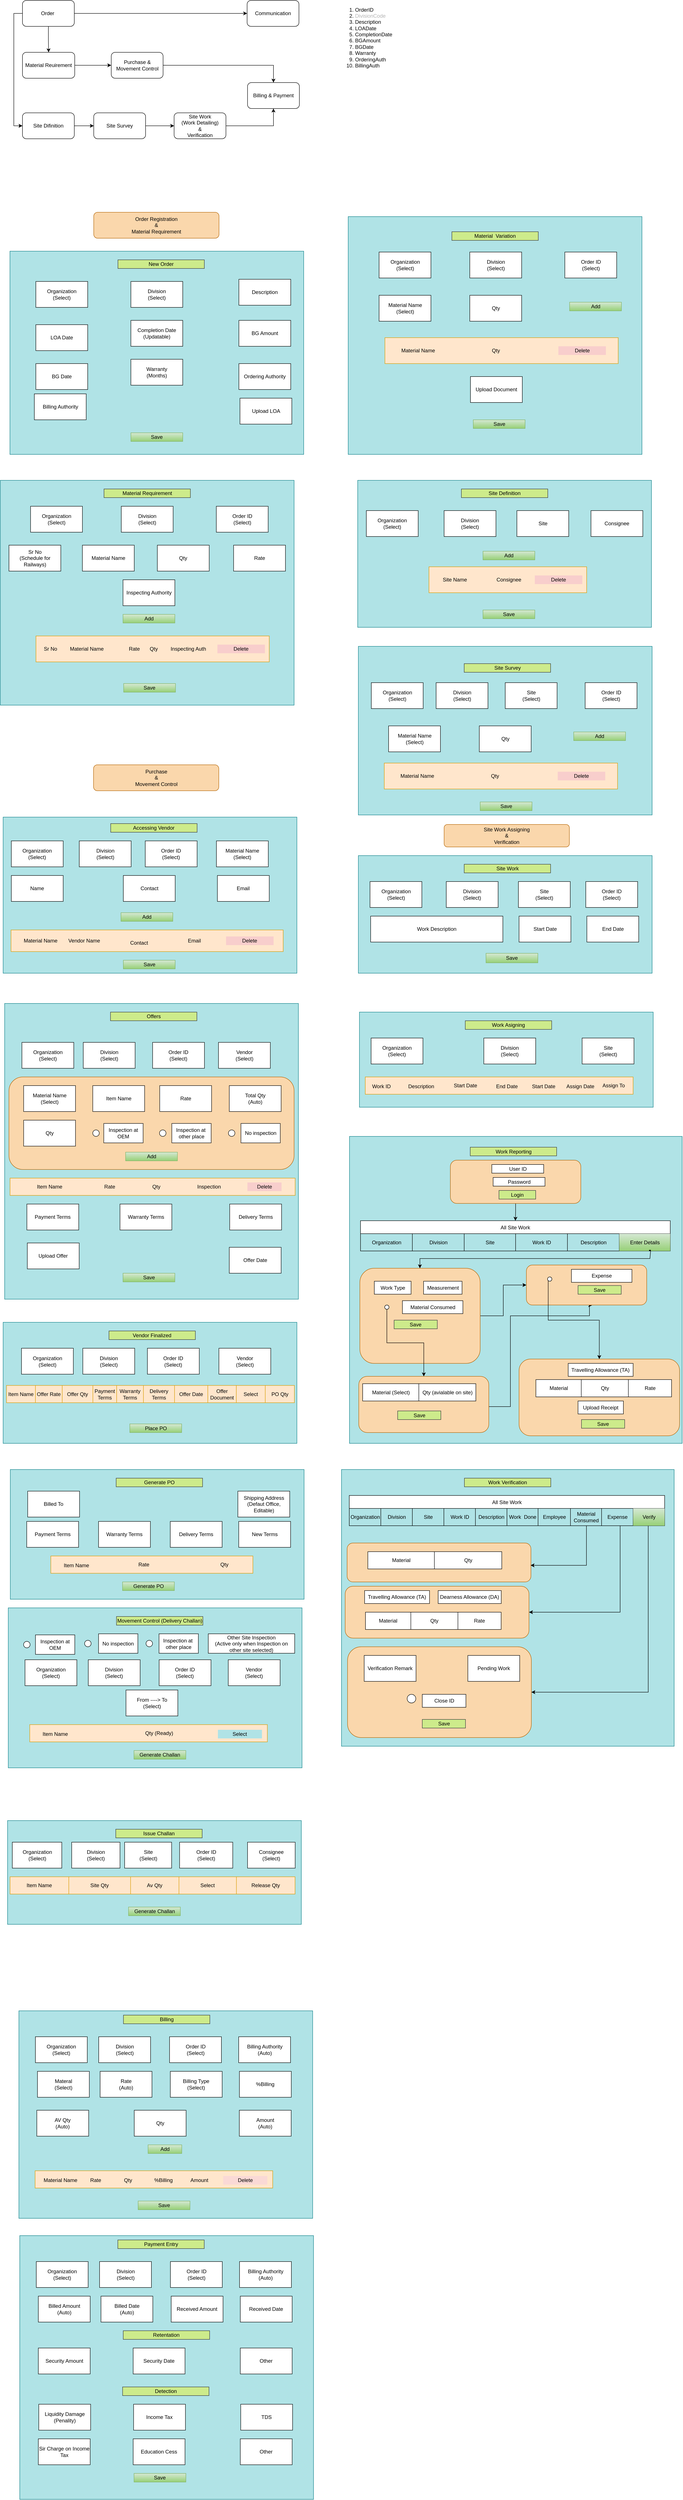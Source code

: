 <mxfile version="19.0.3" type="device"><diagram id="b8dAhOTYs8ngvVv5qsr_" name="Page-1"><mxGraphModel dx="1569" dy="927" grid="1" gridSize="10" guides="1" tooltips="1" connect="1" arrows="1" fold="1" page="1" pageScale="1" pageWidth="1654" pageHeight="2336" math="0" shadow="0"><root><mxCell id="0"/><mxCell id="1" parent="0"/><mxCell id="4UOTMHlBBeSUvk7bIhy6-5" style="edgeStyle=orthogonalEdgeStyle;rounded=0;orthogonalLoop=1;jettySize=auto;html=1;exitX=0.5;exitY=1;exitDx=0;exitDy=0;entryX=0.5;entryY=0;entryDx=0;entryDy=0;" parent="1" source="X0XK6OncUL-0Nd7sATQl-2" target="X0XK6OncUL-0Nd7sATQl-3" edge="1"><mxGeometry relative="1" as="geometry"/></mxCell><mxCell id="4UOTMHlBBeSUvk7bIhy6-14" style="edgeStyle=orthogonalEdgeStyle;rounded=0;orthogonalLoop=1;jettySize=auto;html=1;entryX=0;entryY=0.5;entryDx=0;entryDy=0;" parent="1" source="X0XK6OncUL-0Nd7sATQl-2" target="X0XK6OncUL-0Nd7sATQl-4" edge="1"><mxGeometry relative="1" as="geometry"><Array as="points"><mxPoint x="79" y="80"/><mxPoint x="79" y="340"/></Array></mxGeometry></mxCell><mxCell id="4UOTMHlBBeSUvk7bIhy6-24" style="edgeStyle=orthogonalEdgeStyle;rounded=0;orthogonalLoop=1;jettySize=auto;html=1;exitX=1;exitY=0.5;exitDx=0;exitDy=0;entryX=0;entryY=0.5;entryDx=0;entryDy=0;" parent="1" source="X0XK6OncUL-0Nd7sATQl-2" target="4UOTMHlBBeSUvk7bIhy6-23" edge="1"><mxGeometry relative="1" as="geometry"/></mxCell><mxCell id="X0XK6OncUL-0Nd7sATQl-2" value="Order&amp;nbsp;" style="rounded=1;whiteSpace=wrap;html=1;" parent="1" vertex="1"><mxGeometry x="99" y="50" width="120" height="60" as="geometry"/></mxCell><mxCell id="c2OFA-WHqowo3VXhS577-1" style="edgeStyle=orthogonalEdgeStyle;rounded=0;orthogonalLoop=1;jettySize=auto;html=1;entryX=0;entryY=0.5;entryDx=0;entryDy=0;" edge="1" parent="1" source="X0XK6OncUL-0Nd7sATQl-3" target="4UOTMHlBBeSUvk7bIhy6-1"><mxGeometry relative="1" as="geometry"/></mxCell><mxCell id="X0XK6OncUL-0Nd7sATQl-3" value="Material Reuirement" style="rounded=1;whiteSpace=wrap;html=1;" parent="1" vertex="1"><mxGeometry x="99" y="170" width="121" height="60" as="geometry"/></mxCell><mxCell id="4UOTMHlBBeSUvk7bIhy6-27" style="edgeStyle=orthogonalEdgeStyle;rounded=0;orthogonalLoop=1;jettySize=auto;html=1;entryX=0.5;entryY=0;entryDx=0;entryDy=0;" parent="1" source="4UOTMHlBBeSUvk7bIhy6-1" target="4UOTMHlBBeSUvk7bIhy6-25" edge="1"><mxGeometry relative="1" as="geometry"/></mxCell><mxCell id="4UOTMHlBBeSUvk7bIhy6-1" value="Purchase &amp;amp; Movement Control" style="rounded=1;whiteSpace=wrap;html=1;" parent="1" vertex="1"><mxGeometry x="304.5" y="170" width="120" height="60" as="geometry"/></mxCell><mxCell id="c2OFA-WHqowo3VXhS577-3" style="edgeStyle=orthogonalEdgeStyle;rounded=0;orthogonalLoop=1;jettySize=auto;html=1;entryX=0;entryY=0.5;entryDx=0;entryDy=0;" edge="1" parent="1" source="4UOTMHlBBeSUvk7bIhy6-12" target="4UOTMHlBBeSUvk7bIhy6-19"><mxGeometry relative="1" as="geometry"/></mxCell><mxCell id="4UOTMHlBBeSUvk7bIhy6-12" value="Site Survey" style="rounded=1;whiteSpace=wrap;html=1;" parent="1" vertex="1"><mxGeometry x="264" y="310" width="120" height="60" as="geometry"/></mxCell><mxCell id="c2OFA-WHqowo3VXhS577-2" style="edgeStyle=orthogonalEdgeStyle;rounded=0;orthogonalLoop=1;jettySize=auto;html=1;entryX=0;entryY=0.5;entryDx=0;entryDy=0;" edge="1" parent="1" source="X0XK6OncUL-0Nd7sATQl-4" target="4UOTMHlBBeSUvk7bIhy6-12"><mxGeometry relative="1" as="geometry"/></mxCell><mxCell id="X0XK6OncUL-0Nd7sATQl-4" value="Site Difinition" style="rounded=1;whiteSpace=wrap;html=1;" parent="1" vertex="1"><mxGeometry x="99" y="310" width="120" height="60" as="geometry"/></mxCell><mxCell id="c2OFA-WHqowo3VXhS577-4" style="edgeStyle=orthogonalEdgeStyle;rounded=0;orthogonalLoop=1;jettySize=auto;html=1;exitX=1;exitY=0.5;exitDx=0;exitDy=0;entryX=0.5;entryY=1;entryDx=0;entryDy=0;" edge="1" parent="1" source="4UOTMHlBBeSUvk7bIhy6-19" target="4UOTMHlBBeSUvk7bIhy6-25"><mxGeometry relative="1" as="geometry"/></mxCell><mxCell id="4UOTMHlBBeSUvk7bIhy6-19" value="Site Work&lt;br&gt;(Work Detailing)&lt;br&gt;&amp;amp;&lt;br&gt;Verification" style="rounded=1;whiteSpace=wrap;html=1;" parent="1" vertex="1"><mxGeometry x="450" y="310" width="120" height="60" as="geometry"/></mxCell><mxCell id="4UOTMHlBBeSUvk7bIhy6-23" value="Communication" style="rounded=1;whiteSpace=wrap;html=1;" parent="1" vertex="1"><mxGeometry x="619" y="50" width="120" height="60" as="geometry"/></mxCell><mxCell id="4UOTMHlBBeSUvk7bIhy6-25" value="Billing &amp;amp; Payment" style="rounded=1;whiteSpace=wrap;html=1;" parent="1" vertex="1"><mxGeometry x="620" y="240" width="120" height="60" as="geometry"/></mxCell><mxCell id="4UOTMHlBBeSUvk7bIhy6-28" value="" style="rounded=0;whiteSpace=wrap;html=1;fillColor=#b0e3e6;strokeColor=#0e8088;" parent="1" vertex="1"><mxGeometry x="70" y="630" width="680" height="470" as="geometry"/></mxCell><mxCell id="4UOTMHlBBeSUvk7bIhy6-29" value="Division&lt;br&gt;(Select)" style="rounded=0;whiteSpace=wrap;html=1;" parent="1" vertex="1"><mxGeometry x="350" y="700" width="120" height="60" as="geometry"/></mxCell><mxCell id="4UOTMHlBBeSUvk7bIhy6-30" value="Organization&lt;br&gt;(Select)" style="rounded=0;whiteSpace=wrap;html=1;" parent="1" vertex="1"><mxGeometry x="130" y="700" width="120" height="60" as="geometry"/></mxCell><mxCell id="4UOTMHlBBeSUvk7bIhy6-31" value="Description" style="rounded=0;whiteSpace=wrap;html=1;" parent="1" vertex="1"><mxGeometry x="600" y="695" width="120" height="60" as="geometry"/></mxCell><mxCell id="4UOTMHlBBeSUvk7bIhy6-32" value="LOA Date" style="rounded=0;whiteSpace=wrap;html=1;" parent="1" vertex="1"><mxGeometry x="130" y="800" width="120" height="60" as="geometry"/></mxCell><mxCell id="4UOTMHlBBeSUvk7bIhy6-33" value="Ordering Authority" style="rounded=0;whiteSpace=wrap;html=1;" parent="1" vertex="1"><mxGeometry x="600" y="890" width="120" height="60" as="geometry"/></mxCell><mxCell id="4UOTMHlBBeSUvk7bIhy6-34" value="BG Amount" style="rounded=0;whiteSpace=wrap;html=1;" parent="1" vertex="1"><mxGeometry x="600" y="790" width="120" height="60" as="geometry"/></mxCell><mxCell id="4UOTMHlBBeSUvk7bIhy6-35" value="BG Date" style="rounded=0;whiteSpace=wrap;html=1;" parent="1" vertex="1"><mxGeometry x="130" y="890" width="120" height="60" as="geometry"/></mxCell><mxCell id="4UOTMHlBBeSUvk7bIhy6-36" value="Warranty&lt;br&gt;(Months)" style="rounded=0;whiteSpace=wrap;html=1;" parent="1" vertex="1"><mxGeometry x="350" y="880" width="120" height="60" as="geometry"/></mxCell><mxCell id="4UOTMHlBBeSUvk7bIhy6-37" value="Completion Date&lt;br&gt;(Updatable)" style="rounded=0;whiteSpace=wrap;html=1;" parent="1" vertex="1"><mxGeometry x="350" y="790" width="120" height="60" as="geometry"/></mxCell><mxCell id="4UOTMHlBBeSUvk7bIhy6-38" value="Save" style="rounded=0;whiteSpace=wrap;html=1;fillColor=#d5e8d4;strokeColor=#82b366;gradientColor=#97d077;" parent="1" vertex="1"><mxGeometry x="350" y="1050" width="120" height="20" as="geometry"/></mxCell><mxCell id="4UOTMHlBBeSUvk7bIhy6-39" value="Billing Authority" style="rounded=0;whiteSpace=wrap;html=1;" parent="1" vertex="1"><mxGeometry x="126.5" y="960" width="120" height="60" as="geometry"/></mxCell><mxCell id="4UOTMHlBBeSUvk7bIhy6-40" value="New Order" style="rounded=0;whiteSpace=wrap;html=1;fillColor=#cdeb8b;strokeColor=#36393d;" parent="1" vertex="1"><mxGeometry x="320" y="650" width="200" height="20" as="geometry"/></mxCell><mxCell id="4UOTMHlBBeSUvk7bIhy6-47" value="&lt;span style=&quot;color: rgba(0, 0, 0, 0); font-family: monospace; font-size: 0px; text-align: start;&quot;&gt;&lt;table&gt;&lt;tbody&gt;&lt;tr&gt;&lt;td&gt;&lt;br&gt;&lt;/td&gt;&lt;td&gt;&lt;br&gt;&lt;/td&gt;&lt;td&gt;&lt;br&gt;&lt;/td&gt;&lt;td&gt;&lt;br&gt;&lt;/td&gt;&lt;td&gt;&lt;br&gt;&lt;/td&gt;&lt;/tr&gt;&lt;tr&gt;&lt;td&gt;&lt;br&gt;&lt;/td&gt;&lt;td&gt;&lt;br&gt;&lt;/td&gt;&lt;td&gt;&lt;br&gt;&lt;/td&gt;&lt;td&gt;&lt;br&gt;&lt;/td&gt;&lt;td&gt;&lt;br&gt;&lt;/td&gt;&lt;/tr&gt;&lt;/tbody&gt;&lt;/table&gt;&lt;/span&gt;" style="rounded=0;whiteSpace=wrap;html=1;fillColor=#b0e3e6;strokeColor=#0e8088;" parent="1" vertex="1"><mxGeometry x="47.75" y="1160" width="680" height="520" as="geometry"/></mxCell><mxCell id="4UOTMHlBBeSUvk7bIhy6-50" value="Organization&lt;br&gt;(Select)" style="rounded=0;whiteSpace=wrap;html=1;" parent="1" vertex="1"><mxGeometry x="117.75" y="1220" width="120" height="60" as="geometry"/></mxCell><mxCell id="4UOTMHlBBeSUvk7bIhy6-51" value="Division&lt;br&gt;(Select)" style="rounded=0;whiteSpace=wrap;html=1;" parent="1" vertex="1"><mxGeometry x="327.75" y="1220" width="120" height="60" as="geometry"/></mxCell><mxCell id="4UOTMHlBBeSUvk7bIhy6-53" value="Order ID&lt;br&gt;(Select)" style="rounded=0;whiteSpace=wrap;html=1;" parent="1" vertex="1"><mxGeometry x="547.75" y="1220" width="120" height="60" as="geometry"/></mxCell><mxCell id="4UOTMHlBBeSUvk7bIhy6-54" value="Material Requirement" style="rounded=0;whiteSpace=wrap;html=1;fillColor=#cdeb8b;strokeColor=#36393d;" parent="1" vertex="1"><mxGeometry x="287.75" y="1180" width="200" height="20" as="geometry"/></mxCell><mxCell id="4UOTMHlBBeSUvk7bIhy6-57" value="Save" style="rounded=0;whiteSpace=wrap;html=1;fillColor=#d5e8d4;strokeColor=#82b366;gradientColor=#97d077;" parent="1" vertex="1"><mxGeometry x="333.25" y="1630" width="120" height="20" as="geometry"/></mxCell><mxCell id="4UOTMHlBBeSUvk7bIhy6-60" value="Qty" style="rounded=0;whiteSpace=wrap;html=1;" parent="1" vertex="1"><mxGeometry x="411.25" y="1310" width="120" height="60" as="geometry"/></mxCell><mxCell id="4UOTMHlBBeSUvk7bIhy6-61" value="Material Name" style="rounded=0;whiteSpace=wrap;html=1;" parent="1" vertex="1"><mxGeometry x="237.75" y="1310" width="120" height="60" as="geometry"/></mxCell><mxCell id="4UOTMHlBBeSUvk7bIhy6-62" value="Sr No&lt;br&gt;(Schedule for Railways)" style="rounded=0;whiteSpace=wrap;html=1;" parent="1" vertex="1"><mxGeometry x="67.75" y="1310" width="120" height="60" as="geometry"/></mxCell><mxCell id="4UOTMHlBBeSUvk7bIhy6-63" value="Rate" style="rounded=0;whiteSpace=wrap;html=1;" parent="1" vertex="1"><mxGeometry x="587.75" y="1310" width="120" height="60" as="geometry"/></mxCell><mxCell id="4UOTMHlBBeSUvk7bIhy6-64" value="Add" style="rounded=0;whiteSpace=wrap;html=1;fillColor=#d5e8d4;strokeColor=#82b366;gradientColor=#97d077;" parent="1" vertex="1"><mxGeometry x="331.75" y="1470" width="120" height="20" as="geometry"/></mxCell><mxCell id="4UOTMHlBBeSUvk7bIhy6-82" value="" style="shape=table;html=1;whiteSpace=wrap;startSize=0;container=1;collapsible=0;childLayout=tableLayout;columnLines=0;rowLines=0;fillColor=#ffe6cc;strokeColor=#d79b00;" parent="1" vertex="1"><mxGeometry x="130.25" y="1520" width="540" height="60" as="geometry"/></mxCell><mxCell id="4UOTMHlBBeSUvk7bIhy6-91" value="" style="shape=tableRow;horizontal=0;startSize=0;swimlaneHead=0;swimlaneBody=0;top=0;left=0;bottom=0;right=0;collapsible=0;dropTarget=0;fillColor=none;points=[[0,0.5],[1,0.5]];portConstraint=eastwest;" parent="4UOTMHlBBeSUvk7bIhy6-82" vertex="1"><mxGeometry width="540" height="60" as="geometry"/></mxCell><mxCell id="4UOTMHlBBeSUvk7bIhy6-92" value="" style="shape=partialRectangle;html=1;whiteSpace=wrap;connectable=0;fillColor=none;top=0;left=0;bottom=0;right=0;overflow=hidden;fontSize=12;" parent="4UOTMHlBBeSUvk7bIhy6-91" vertex="1"><mxGeometry width="180" height="60" as="geometry"><mxRectangle width="180" height="60" as="alternateBounds"/></mxGeometry></mxCell><mxCell id="4UOTMHlBBeSUvk7bIhy6-93" value="" style="shape=partialRectangle;html=1;whiteSpace=wrap;connectable=0;fillColor=none;top=0;left=0;bottom=0;right=0;overflow=hidden;fontSize=12;" parent="4UOTMHlBBeSUvk7bIhy6-91" vertex="1"><mxGeometry x="180" width="185" height="60" as="geometry"><mxRectangle width="185" height="60" as="alternateBounds"/></mxGeometry></mxCell><mxCell id="4UOTMHlBBeSUvk7bIhy6-94" value="" style="shape=partialRectangle;html=1;whiteSpace=wrap;connectable=0;fillColor=none;top=0;left=0;bottom=0;right=0;overflow=hidden;fontSize=12;" parent="4UOTMHlBBeSUvk7bIhy6-91" vertex="1"><mxGeometry x="365" width="175" height="60" as="geometry"><mxRectangle width="175" height="60" as="alternateBounds"/></mxGeometry></mxCell><mxCell id="4UOTMHlBBeSUvk7bIhy6-96" value="Sr No" style="shape=partialRectangle;html=1;whiteSpace=wrap;connectable=0;fillColor=none;top=0;left=0;bottom=0;right=0;overflow=hidden;fontSize=12;" parent="1" vertex="1"><mxGeometry x="118.75" y="1540" width="90" height="20" as="geometry"><mxRectangle width="180" height="40" as="alternateBounds"/></mxGeometry></mxCell><mxCell id="4UOTMHlBBeSUvk7bIhy6-97" value="Material Name" style="shape=partialRectangle;html=1;whiteSpace=wrap;connectable=0;fillColor=none;top=0;left=0;bottom=0;right=0;overflow=hidden;fontSize=12;" parent="1" vertex="1"><mxGeometry x="192.75" y="1540" width="110" height="20" as="geometry"><mxRectangle width="180" height="40" as="alternateBounds"/></mxGeometry></mxCell><mxCell id="4UOTMHlBBeSUvk7bIhy6-98" value="Rate" style="shape=partialRectangle;html=1;whiteSpace=wrap;connectable=0;fillColor=none;top=0;left=0;bottom=0;right=0;overflow=hidden;fontSize=12;" parent="1" vertex="1"><mxGeometry x="297.75" y="1540" width="120" height="20" as="geometry"><mxRectangle width="180" height="40" as="alternateBounds"/></mxGeometry></mxCell><mxCell id="4UOTMHlBBeSUvk7bIhy6-99" value="Qty" style="shape=partialRectangle;html=1;whiteSpace=wrap;connectable=0;fillColor=none;top=0;left=0;bottom=0;right=0;overflow=hidden;fontSize=12;" parent="1" vertex="1"><mxGeometry x="347.75" y="1540" width="110" height="20" as="geometry"><mxRectangle width="180" height="40" as="alternateBounds"/></mxGeometry></mxCell><mxCell id="4UOTMHlBBeSUvk7bIhy6-100" value="Delete" style="shape=partialRectangle;html=1;whiteSpace=wrap;connectable=0;fillColor=#f8cecc;top=0;left=0;bottom=0;right=0;overflow=hidden;fontSize=12;strokeColor=#b85450;" parent="1" vertex="1"><mxGeometry x="550.25" y="1540" width="110" height="20" as="geometry"><mxRectangle width="180" height="40" as="alternateBounds"/></mxGeometry></mxCell><mxCell id="4UOTMHlBBeSUvk7bIhy6-101" value="" style="rounded=0;whiteSpace=wrap;html=1;fillColor=#b0e3e6;strokeColor=#0e8088;" parent="1" vertex="1"><mxGeometry x="875" y="1160" width="680" height="340" as="geometry"/></mxCell><mxCell id="4UOTMHlBBeSUvk7bIhy6-102" value="Organization&lt;br&gt;(Select)" style="rounded=0;whiteSpace=wrap;html=1;" parent="1" vertex="1"><mxGeometry x="895" y="1230" width="120" height="60" as="geometry"/></mxCell><mxCell id="4UOTMHlBBeSUvk7bIhy6-103" value="Division&lt;br&gt;(Select)" style="rounded=0;whiteSpace=wrap;html=1;" parent="1" vertex="1"><mxGeometry x="1075" y="1230" width="120" height="60" as="geometry"/></mxCell><mxCell id="4UOTMHlBBeSUvk7bIhy6-104" value="Site" style="rounded=0;whiteSpace=wrap;html=1;" parent="1" vertex="1"><mxGeometry x="1243.5" y="1230" width="120" height="60" as="geometry"/></mxCell><mxCell id="4UOTMHlBBeSUvk7bIhy6-105" value="Consignee" style="rounded=0;whiteSpace=wrap;html=1;" parent="1" vertex="1"><mxGeometry x="1415" y="1230" width="120" height="60" as="geometry"/></mxCell><mxCell id="4UOTMHlBBeSUvk7bIhy6-106" value="Save" style="rounded=0;whiteSpace=wrap;html=1;fillColor=#d5e8d4;strokeColor=#82b366;gradientColor=#97d077;" parent="1" vertex="1"><mxGeometry x="1165" y="1460" width="120" height="20" as="geometry"/></mxCell><mxCell id="4UOTMHlBBeSUvk7bIhy6-108" value="" style="shape=table;html=1;whiteSpace=wrap;startSize=0;container=1;collapsible=0;childLayout=tableLayout;columnLines=0;rowLines=0;fillColor=#ffe6cc;strokeColor=#d79b00;" parent="1" vertex="1"><mxGeometry x="1040" y="1360" width="365" height="60" as="geometry"/></mxCell><mxCell id="4UOTMHlBBeSUvk7bIhy6-109" value="" style="shape=tableRow;horizontal=0;startSize=0;swimlaneHead=0;swimlaneBody=0;top=0;left=0;bottom=0;right=0;collapsible=0;dropTarget=0;fillColor=none;points=[[0,0.5],[1,0.5]];portConstraint=eastwest;" parent="4UOTMHlBBeSUvk7bIhy6-108" vertex="1"><mxGeometry width="365" height="60" as="geometry"/></mxCell><mxCell id="4UOTMHlBBeSUvk7bIhy6-110" value="" style="shape=partialRectangle;html=1;whiteSpace=wrap;connectable=0;fillColor=none;top=0;left=0;bottom=0;right=0;overflow=hidden;fontSize=12;" parent="4UOTMHlBBeSUvk7bIhy6-109" vertex="1"><mxGeometry width="117" height="60" as="geometry"><mxRectangle width="117" height="60" as="alternateBounds"/></mxGeometry></mxCell><mxCell id="4UOTMHlBBeSUvk7bIhy6-111" value="" style="shape=partialRectangle;html=1;whiteSpace=wrap;connectable=0;fillColor=none;top=0;left=0;bottom=0;right=0;overflow=hidden;fontSize=12;" parent="4UOTMHlBBeSUvk7bIhy6-109" vertex="1"><mxGeometry x="117" width="120" height="60" as="geometry"><mxRectangle width="120" height="60" as="alternateBounds"/></mxGeometry></mxCell><mxCell id="4UOTMHlBBeSUvk7bIhy6-112" value="" style="shape=partialRectangle;html=1;whiteSpace=wrap;connectable=0;fillColor=none;top=0;left=0;bottom=0;right=0;overflow=hidden;fontSize=12;" parent="4UOTMHlBBeSUvk7bIhy6-109" vertex="1"><mxGeometry x="237" width="128" height="60" as="geometry"><mxRectangle width="128" height="60" as="alternateBounds"/></mxGeometry></mxCell><mxCell id="4UOTMHlBBeSUvk7bIhy6-115" value="Site Name" style="shape=partialRectangle;html=1;whiteSpace=wrap;connectable=0;fillColor=none;top=0;left=0;bottom=0;right=0;overflow=hidden;fontSize=12;" parent="1" vertex="1"><mxGeometry x="1055" y="1380" width="90" height="20" as="geometry"><mxRectangle width="180" height="40" as="alternateBounds"/></mxGeometry></mxCell><mxCell id="4UOTMHlBBeSUvk7bIhy6-116" value="Consignee" style="shape=partialRectangle;html=1;whiteSpace=wrap;connectable=0;fillColor=none;top=0;left=0;bottom=0;right=0;overflow=hidden;fontSize=12;" parent="1" vertex="1"><mxGeometry x="1180" y="1380" width="90" height="20" as="geometry"><mxRectangle width="180" height="40" as="alternateBounds"/></mxGeometry></mxCell><mxCell id="4UOTMHlBBeSUvk7bIhy6-117" value="Delete" style="shape=partialRectangle;html=1;whiteSpace=wrap;connectable=0;fillColor=#f8cecc;top=0;left=0;bottom=0;right=0;overflow=hidden;fontSize=12;strokeColor=#b85450;" parent="1" vertex="1"><mxGeometry x="1285" y="1380" width="110" height="20" as="geometry"><mxRectangle width="180" height="40" as="alternateBounds"/></mxGeometry></mxCell><mxCell id="4UOTMHlBBeSUvk7bIhy6-118" value="Add" style="rounded=0;whiteSpace=wrap;html=1;fillColor=#d5e8d4;strokeColor=#82b366;gradientColor=#97d077;" parent="1" vertex="1"><mxGeometry x="1165" y="1324" width="120" height="20" as="geometry"/></mxCell><mxCell id="4UOTMHlBBeSUvk7bIhy6-248" value="Site Definition" style="rounded=0;whiteSpace=wrap;html=1;fillColor=#cdeb8b;strokeColor=#36393d;" parent="1" vertex="1"><mxGeometry x="1115" y="1180" width="200" height="20" as="geometry"/></mxCell><mxCell id="4UOTMHlBBeSUvk7bIhy6-252" value="Order Registration&lt;br&gt;&amp;amp;&lt;br&gt;Material Requirement" style="rounded=1;whiteSpace=wrap;html=1;fillColor=#fad7ac;strokeColor=#b46504;" parent="1" vertex="1"><mxGeometry x="264" y="540" width="290" height="60" as="geometry"/></mxCell><mxCell id="4UOTMHlBBeSUvk7bIhy6-253" value="&lt;span style=&quot;color: rgba(0, 0, 0, 0); font-family: monospace; font-size: 0px; text-align: start;&quot;&gt;&lt;table&gt;&lt;tbody&gt;&lt;tr&gt;&lt;td&gt;&lt;br&gt;&lt;/td&gt;&lt;td&gt;&lt;br&gt;&lt;/td&gt;&lt;td&gt;&lt;br&gt;&lt;/td&gt;&lt;td&gt;&lt;br&gt;&lt;/td&gt;&lt;td&gt;&lt;br&gt;&lt;/td&gt;&lt;/tr&gt;&lt;tr&gt;&lt;td&gt;&lt;br&gt;&lt;/td&gt;&lt;td&gt;&lt;br&gt;&lt;/td&gt;&lt;td&gt;&lt;br&gt;&lt;/td&gt;&lt;td&gt;&lt;br&gt;&lt;/td&gt;&lt;td&gt;&lt;br&gt;&lt;/td&gt;&lt;/tr&gt;&lt;/tbody&gt;&lt;/table&gt;&lt;/span&gt;" style="rounded=0;whiteSpace=wrap;html=1;fillColor=#b0e3e6;strokeColor=#0e8088;" parent="1" vertex="1"><mxGeometry x="876.5" y="1544" width="680" height="390" as="geometry"/></mxCell><mxCell id="4UOTMHlBBeSUvk7bIhy6-254" value="Organization&lt;br&gt;(Select)" style="rounded=0;whiteSpace=wrap;html=1;" parent="1" vertex="1"><mxGeometry x="906.5" y="1628" width="120" height="60" as="geometry"/></mxCell><mxCell id="4UOTMHlBBeSUvk7bIhy6-255" value="Division&lt;br&gt;(Select)" style="rounded=0;whiteSpace=wrap;html=1;" parent="1" vertex="1"><mxGeometry x="1056.5" y="1628" width="120" height="60" as="geometry"/></mxCell><mxCell id="4UOTMHlBBeSUvk7bIhy6-256" value="Order ID&lt;br&gt;(Select)" style="rounded=0;whiteSpace=wrap;html=1;" parent="1" vertex="1"><mxGeometry x="1401.5" y="1628" width="120" height="60" as="geometry"/></mxCell><mxCell id="4UOTMHlBBeSUvk7bIhy6-257" value="Qty" style="rounded=0;whiteSpace=wrap;html=1;" parent="1" vertex="1"><mxGeometry x="1156.5" y="1728" width="120" height="60" as="geometry"/></mxCell><mxCell id="4UOTMHlBBeSUvk7bIhy6-258" value="Material Name&lt;br&gt;(Select)" style="rounded=0;whiteSpace=wrap;html=1;" parent="1" vertex="1"><mxGeometry x="946.5" y="1728" width="120" height="60" as="geometry"/></mxCell><mxCell id="4UOTMHlBBeSUvk7bIhy6-259" value="Add" style="rounded=0;whiteSpace=wrap;html=1;fillColor=#d5e8d4;strokeColor=#82b366;gradientColor=#97d077;" parent="1" vertex="1"><mxGeometry x="1375" y="1742" width="120" height="20" as="geometry"/></mxCell><mxCell id="4UOTMHlBBeSUvk7bIhy6-260" value="" style="shape=table;html=1;whiteSpace=wrap;startSize=0;container=1;collapsible=0;childLayout=tableLayout;columnLines=0;rowLines=0;fillColor=#ffe6cc;strokeColor=#d79b00;" parent="1" vertex="1"><mxGeometry x="936.5" y="1814" width="540" height="60" as="geometry"/></mxCell><mxCell id="4UOTMHlBBeSUvk7bIhy6-261" value="" style="shape=tableRow;horizontal=0;startSize=0;swimlaneHead=0;swimlaneBody=0;top=0;left=0;bottom=0;right=0;collapsible=0;dropTarget=0;fillColor=none;points=[[0,0.5],[1,0.5]];portConstraint=eastwest;" parent="4UOTMHlBBeSUvk7bIhy6-260" vertex="1"><mxGeometry width="540" height="60" as="geometry"/></mxCell><mxCell id="4UOTMHlBBeSUvk7bIhy6-262" value="" style="shape=partialRectangle;html=1;whiteSpace=wrap;connectable=0;fillColor=none;top=0;left=0;bottom=0;right=0;overflow=hidden;fontSize=12;" parent="4UOTMHlBBeSUvk7bIhy6-261" vertex="1"><mxGeometry width="180" height="60" as="geometry"><mxRectangle width="180" height="60" as="alternateBounds"/></mxGeometry></mxCell><mxCell id="4UOTMHlBBeSUvk7bIhy6-263" value="" style="shape=partialRectangle;html=1;whiteSpace=wrap;connectable=0;fillColor=none;top=0;left=0;bottom=0;right=0;overflow=hidden;fontSize=12;" parent="4UOTMHlBBeSUvk7bIhy6-261" vertex="1"><mxGeometry x="180" width="185" height="60" as="geometry"><mxRectangle width="185" height="60" as="alternateBounds"/></mxGeometry></mxCell><mxCell id="4UOTMHlBBeSUvk7bIhy6-264" value="" style="shape=partialRectangle;html=1;whiteSpace=wrap;connectable=0;fillColor=none;top=0;left=0;bottom=0;right=0;overflow=hidden;fontSize=12;" parent="4UOTMHlBBeSUvk7bIhy6-261" vertex="1"><mxGeometry x="365" width="175" height="60" as="geometry"><mxRectangle width="175" height="60" as="alternateBounds"/></mxGeometry></mxCell><mxCell id="4UOTMHlBBeSUvk7bIhy6-265" value="Material Name" style="shape=partialRectangle;html=1;whiteSpace=wrap;connectable=0;fillColor=none;top=0;left=0;bottom=0;right=0;overflow=hidden;fontSize=12;" parent="1" vertex="1"><mxGeometry x="958" y="1834" width="110" height="20" as="geometry"><mxRectangle width="180" height="40" as="alternateBounds"/></mxGeometry></mxCell><mxCell id="4UOTMHlBBeSUvk7bIhy6-266" value="Qty" style="shape=partialRectangle;html=1;whiteSpace=wrap;connectable=0;fillColor=none;top=0;left=0;bottom=0;right=0;overflow=hidden;fontSize=12;" parent="1" vertex="1"><mxGeometry x="1138" y="1834" width="110" height="20" as="geometry"><mxRectangle width="180" height="40" as="alternateBounds"/></mxGeometry></mxCell><mxCell id="4UOTMHlBBeSUvk7bIhy6-267" value="Delete" style="shape=partialRectangle;html=1;whiteSpace=wrap;connectable=0;fillColor=#f8cecc;top=0;left=0;bottom=0;right=0;overflow=hidden;fontSize=12;strokeColor=#b85450;" parent="1" vertex="1"><mxGeometry x="1338" y="1834" width="110" height="20" as="geometry"><mxRectangle width="180" height="40" as="alternateBounds"/></mxGeometry></mxCell><mxCell id="4UOTMHlBBeSUvk7bIhy6-268" value="Save" style="rounded=0;whiteSpace=wrap;html=1;fillColor=#d5e8d4;strokeColor=#82b366;gradientColor=#97d077;" parent="1" vertex="1"><mxGeometry x="1158.5" y="1904" width="120" height="20" as="geometry"/></mxCell><mxCell id="4UOTMHlBBeSUvk7bIhy6-269" value="Site Survey" style="rounded=0;whiteSpace=wrap;html=1;fillColor=#cdeb8b;strokeColor=#36393d;" parent="1" vertex="1"><mxGeometry x="1121.5" y="1584" width="200" height="20" as="geometry"/></mxCell><mxCell id="4UOTMHlBBeSUvk7bIhy6-272" value="Site&lt;br&gt;(Select)" style="rounded=0;whiteSpace=wrap;html=1;" parent="1" vertex="1"><mxGeometry x="1216.5" y="1628" width="120" height="60" as="geometry"/></mxCell><mxCell id="4UOTMHlBBeSUvk7bIhy6-273" value="Purchase&lt;br&gt;&amp;amp;&lt;br&gt;Movement Control" style="rounded=1;whiteSpace=wrap;html=1;fillColor=#fad7ac;strokeColor=#b46504;" parent="1" vertex="1"><mxGeometry x="263.5" y="1818" width="290" height="60" as="geometry"/></mxCell><mxCell id="4UOTMHlBBeSUvk7bIhy6-275" value="&lt;span style=&quot;color: rgba(0, 0, 0, 0); font-family: monospace; font-size: 0px; text-align: start;&quot;&gt;&lt;table&gt;&lt;tbody&gt;&lt;tr&gt;&lt;td&gt;&lt;br&gt;&lt;/td&gt;&lt;td&gt;&lt;br&gt;&lt;/td&gt;&lt;td&gt;&lt;br&gt;&lt;/td&gt;&lt;td&gt;&lt;br&gt;&lt;/td&gt;&lt;td&gt;&lt;br&gt;&lt;/td&gt;&lt;/tr&gt;&lt;tr&gt;&lt;td&gt;&lt;br&gt;&lt;/td&gt;&lt;td&gt;&lt;br&gt;&lt;/td&gt;&lt;td&gt;&lt;br&gt;&lt;/td&gt;&lt;td&gt;&lt;br&gt;&lt;/td&gt;&lt;td&gt;&lt;br&gt;&lt;/td&gt;&lt;/tr&gt;&lt;/tbody&gt;&lt;/table&gt;&lt;/span&gt;" style="rounded=0;whiteSpace=wrap;html=1;fillColor=#b0e3e6;strokeColor=#0e8088;" parent="1" vertex="1"><mxGeometry x="54.25" y="1939" width="680" height="361" as="geometry"/></mxCell><mxCell id="4UOTMHlBBeSUvk7bIhy6-276" value="Organization&lt;br&gt;(Select)" style="rounded=0;whiteSpace=wrap;html=1;" parent="1" vertex="1"><mxGeometry x="73.25" y="1994" width="120" height="60" as="geometry"/></mxCell><mxCell id="4UOTMHlBBeSUvk7bIhy6-277" value="Division&lt;br&gt;(Select)" style="rounded=0;whiteSpace=wrap;html=1;" parent="1" vertex="1"><mxGeometry x="230.5" y="1994" width="120" height="60" as="geometry"/></mxCell><mxCell id="4UOTMHlBBeSUvk7bIhy6-278" value="Order ID&lt;br&gt;(Select)" style="rounded=0;whiteSpace=wrap;html=1;" parent="1" vertex="1"><mxGeometry x="383.25" y="1994" width="120" height="60" as="geometry"/></mxCell><mxCell id="4UOTMHlBBeSUvk7bIhy6-290" value="Save" style="rounded=0;whiteSpace=wrap;html=1;fillColor=#d5e8d4;strokeColor=#82b366;gradientColor=#97d077;" parent="1" vertex="1"><mxGeometry x="332.5" y="2270" width="120" height="20" as="geometry"/></mxCell><mxCell id="4UOTMHlBBeSUvk7bIhy6-291" value="Accessing Vendor" style="rounded=0;whiteSpace=wrap;html=1;fillColor=#cdeb8b;strokeColor=#36393d;" parent="1" vertex="1"><mxGeometry x="303.25" y="1954" width="200" height="20" as="geometry"/></mxCell><mxCell id="4UOTMHlBBeSUvk7bIhy6-294" value="&lt;span style=&quot;color: rgba(0, 0, 0, 0); font-family: monospace; font-size: 0px; text-align: start;&quot;&gt;&lt;table&gt;&lt;tbody&gt;&lt;tr&gt;&lt;td&gt;&lt;br&gt;&lt;/td&gt;&lt;td&gt;&lt;br&gt;&lt;/td&gt;&lt;td&gt;&lt;br&gt;&lt;/td&gt;&lt;td&gt;&lt;br&gt;&lt;/td&gt;&lt;td&gt;&lt;br&gt;&lt;/td&gt;&lt;/tr&gt;&lt;tr&gt;&lt;td&gt;&lt;br&gt;&lt;/td&gt;&lt;td&gt;&lt;br&gt;&lt;/td&gt;&lt;td&gt;&lt;br&gt;&lt;/td&gt;&lt;td&gt;&lt;br&gt;&lt;/td&gt;&lt;td&gt;&lt;br&gt;&lt;/td&gt;&lt;/tr&gt;&lt;/tbody&gt;&lt;/table&gt;&lt;/span&gt;" style="rounded=0;whiteSpace=wrap;html=1;fillColor=#b0e3e6;strokeColor=#0e8088;" parent="1" vertex="1"><mxGeometry x="57.75" y="2370" width="680" height="684" as="geometry"/></mxCell><mxCell id="4UOTMHlBBeSUvk7bIhy6-295" value="Organization&lt;br&gt;(Select)" style="rounded=0;whiteSpace=wrap;html=1;" parent="1" vertex="1"><mxGeometry x="97.75" y="2460" width="120" height="60" as="geometry"/></mxCell><mxCell id="4UOTMHlBBeSUvk7bIhy6-296" value="Division&lt;br&gt;(Select)" style="rounded=0;whiteSpace=wrap;html=1;" parent="1" vertex="1"><mxGeometry x="239.75" y="2460" width="120" height="60" as="geometry"/></mxCell><mxCell id="4UOTMHlBBeSUvk7bIhy6-297" value="Order ID&lt;br&gt;(Select)" style="rounded=0;whiteSpace=wrap;html=1;" parent="1" vertex="1"><mxGeometry x="400.25" y="2460" width="120" height="60" as="geometry"/></mxCell><mxCell id="4UOTMHlBBeSUvk7bIhy6-298" value="Save" style="rounded=0;whiteSpace=wrap;html=1;fillColor=#d5e8d4;strokeColor=#82b366;gradientColor=#97d077;" parent="1" vertex="1"><mxGeometry x="331.75" y="2994" width="120" height="20" as="geometry"/></mxCell><mxCell id="4UOTMHlBBeSUvk7bIhy6-299" value="Offers" style="rounded=0;whiteSpace=wrap;html=1;fillColor=#cdeb8b;strokeColor=#36393d;" parent="1" vertex="1"><mxGeometry x="302.75" y="2390" width="200" height="20" as="geometry"/></mxCell><mxCell id="4UOTMHlBBeSUvk7bIhy6-300" value="Name" style="rounded=0;whiteSpace=wrap;html=1;" parent="1" vertex="1"><mxGeometry x="73.25" y="2074" width="120" height="60" as="geometry"/></mxCell><mxCell id="4UOTMHlBBeSUvk7bIhy6-301" value="Contact" style="rounded=0;whiteSpace=wrap;html=1;" parent="1" vertex="1"><mxGeometry x="332.5" y="2074" width="120" height="60" as="geometry"/></mxCell><mxCell id="4UOTMHlBBeSUvk7bIhy6-302" value="Email" style="rounded=0;whiteSpace=wrap;html=1;" parent="1" vertex="1"><mxGeometry x="550.25" y="2074" width="120" height="60" as="geometry"/></mxCell><mxCell id="4UOTMHlBBeSUvk7bIhy6-303" value="" style="rounded=1;whiteSpace=wrap;html=1;fillColor=#fad7ac;strokeColor=#b46504;" parent="1" vertex="1"><mxGeometry x="67.75" y="2540" width="660" height="214" as="geometry"/></mxCell><mxCell id="4UOTMHlBBeSUvk7bIhy6-304" value="Material Name&lt;br&gt;(Select)" style="rounded=0;whiteSpace=wrap;html=1;" parent="1" vertex="1"><mxGeometry x="101.75" y="2560" width="120" height="60" as="geometry"/></mxCell><mxCell id="4UOTMHlBBeSUvk7bIhy6-305" value="Item Name" style="rounded=0;whiteSpace=wrap;html=1;" parent="1" vertex="1"><mxGeometry x="261.75" y="2560" width="120" height="60" as="geometry"/></mxCell><mxCell id="4UOTMHlBBeSUvk7bIhy6-306" value="Rate" style="rounded=0;whiteSpace=wrap;html=1;" parent="1" vertex="1"><mxGeometry x="416.75" y="2560" width="120" height="60" as="geometry"/></mxCell><mxCell id="4UOTMHlBBeSUvk7bIhy6-307" value="Total Qty&lt;br&gt;(Auto)" style="rounded=0;whiteSpace=wrap;html=1;" parent="1" vertex="1"><mxGeometry x="577.75" y="2560" width="120" height="60" as="geometry"/></mxCell><mxCell id="4UOTMHlBBeSUvk7bIhy6-308" value="Qty" style="rounded=0;whiteSpace=wrap;html=1;" parent="1" vertex="1"><mxGeometry x="101.75" y="2640" width="120" height="60" as="geometry"/></mxCell><mxCell id="4UOTMHlBBeSUvk7bIhy6-312" value="" style="ellipse;whiteSpace=wrap;html=1;aspect=fixed;" parent="1" vertex="1"><mxGeometry x="261.75" y="2662.5" width="15" height="15" as="geometry"/></mxCell><mxCell id="4UOTMHlBBeSUvk7bIhy6-313" value="" style="ellipse;whiteSpace=wrap;html=1;aspect=fixed;" parent="1" vertex="1"><mxGeometry x="575.75" y="2662.5" width="15" height="15" as="geometry"/></mxCell><mxCell id="4UOTMHlBBeSUvk7bIhy6-314" value="" style="ellipse;whiteSpace=wrap;html=1;aspect=fixed;" parent="1" vertex="1"><mxGeometry x="416.25" y="2662.5" width="15" height="15" as="geometry"/></mxCell><mxCell id="4UOTMHlBBeSUvk7bIhy6-317" value="Inspection at OEM" style="rounded=0;whiteSpace=wrap;html=1;" parent="1" vertex="1"><mxGeometry x="287.25" y="2647.5" width="91" height="45" as="geometry"/></mxCell><mxCell id="4UOTMHlBBeSUvk7bIhy6-318" value="Inspection at&amp;nbsp;&lt;br&gt;other place" style="rounded=0;whiteSpace=wrap;html=1;" parent="1" vertex="1"><mxGeometry x="444.75" y="2647.5" width="91" height="45" as="geometry"/></mxCell><mxCell id="4UOTMHlBBeSUvk7bIhy6-319" value="No inspection" style="rounded=0;whiteSpace=wrap;html=1;" parent="1" vertex="1"><mxGeometry x="604.75" y="2647.5" width="91" height="45" as="geometry"/></mxCell><mxCell id="4UOTMHlBBeSUvk7bIhy6-320" value="Payment Terms" style="rounded=0;whiteSpace=wrap;html=1;" parent="1" vertex="1"><mxGeometry x="109.25" y="2834" width="120" height="60" as="geometry"/></mxCell><mxCell id="4UOTMHlBBeSUvk7bIhy6-321" value="Warranty Terms" style="rounded=0;whiteSpace=wrap;html=1;" parent="1" vertex="1"><mxGeometry x="324.75" y="2834" width="120" height="60" as="geometry"/></mxCell><mxCell id="4UOTMHlBBeSUvk7bIhy6-322" value="Delivery Terms" style="rounded=0;whiteSpace=wrap;html=1;" parent="1" vertex="1"><mxGeometry x="578.75" y="2834" width="120" height="60" as="geometry"/></mxCell><mxCell id="4UOTMHlBBeSUvk7bIhy6-323" value="Add" style="rounded=0;whiteSpace=wrap;html=1;fillColor=#d5e8d4;strokeColor=#82b366;gradientColor=#97d077;" parent="1" vertex="1"><mxGeometry x="337.75" y="2714" width="120" height="20" as="geometry"/></mxCell><mxCell id="4UOTMHlBBeSUvk7bIhy6-324" value="" style="shape=table;html=1;whiteSpace=wrap;startSize=0;container=1;collapsible=0;childLayout=tableLayout;columnLines=0;rowLines=0;fillColor=#ffe6cc;strokeColor=#d79b00;" parent="1" vertex="1"><mxGeometry x="70.25" y="2774" width="660" height="40" as="geometry"/></mxCell><mxCell id="4UOTMHlBBeSUvk7bIhy6-325" value="" style="shape=tableRow;horizontal=0;startSize=0;swimlaneHead=0;swimlaneBody=0;top=0;left=0;bottom=0;right=0;collapsible=0;dropTarget=0;fillColor=none;points=[[0,0.5],[1,0.5]];portConstraint=eastwest;" parent="4UOTMHlBBeSUvk7bIhy6-324" vertex="1"><mxGeometry width="660" height="40" as="geometry"/></mxCell><mxCell id="4UOTMHlBBeSUvk7bIhy6-326" value="" style="shape=partialRectangle;html=1;whiteSpace=wrap;connectable=0;fillColor=none;top=0;left=0;bottom=0;right=0;overflow=hidden;fontSize=12;" parent="4UOTMHlBBeSUvk7bIhy6-325" vertex="1"><mxGeometry width="220" height="40" as="geometry"><mxRectangle width="220" height="40" as="alternateBounds"/></mxGeometry></mxCell><mxCell id="4UOTMHlBBeSUvk7bIhy6-327" value="" style="shape=partialRectangle;html=1;whiteSpace=wrap;connectable=0;fillColor=none;top=0;left=0;bottom=0;right=0;overflow=hidden;fontSize=12;" parent="4UOTMHlBBeSUvk7bIhy6-325" vertex="1"><mxGeometry x="220" width="226" height="40" as="geometry"><mxRectangle width="226" height="40" as="alternateBounds"/></mxGeometry></mxCell><mxCell id="4UOTMHlBBeSUvk7bIhy6-328" value="" style="shape=partialRectangle;html=1;whiteSpace=wrap;connectable=0;fillColor=none;top=0;left=0;bottom=0;right=0;overflow=hidden;fontSize=12;" parent="4UOTMHlBBeSUvk7bIhy6-325" vertex="1"><mxGeometry x="446" width="214" height="40" as="geometry"><mxRectangle width="214" height="40" as="alternateBounds"/></mxGeometry></mxCell><mxCell id="4UOTMHlBBeSUvk7bIhy6-330" value="Qty" style="shape=partialRectangle;html=1;whiteSpace=wrap;connectable=0;fillColor=none;top=0;left=0;bottom=0;right=0;overflow=hidden;fontSize=12;" parent="1" vertex="1"><mxGeometry x="369.25" y="2784" width="80" height="20" as="geometry"><mxRectangle width="180" height="40" as="alternateBounds"/></mxGeometry></mxCell><mxCell id="4UOTMHlBBeSUvk7bIhy6-331" value="Delete" style="shape=partialRectangle;html=1;whiteSpace=wrap;connectable=0;fillColor=#f8cecc;top=0;left=0;bottom=0;right=0;overflow=hidden;fontSize=12;strokeColor=#b85450;" parent="1" vertex="1"><mxGeometry x="619.75" y="2784" width="79" height="20" as="geometry"><mxRectangle width="180" height="40" as="alternateBounds"/></mxGeometry></mxCell><mxCell id="4UOTMHlBBeSUvk7bIhy6-332" value="Rate" style="shape=partialRectangle;html=1;whiteSpace=wrap;connectable=0;fillColor=none;top=0;left=0;bottom=0;right=0;overflow=hidden;fontSize=12;" parent="1" vertex="1"><mxGeometry x="268.25" y="2784" width="66" height="20" as="geometry"><mxRectangle width="180" height="40" as="alternateBounds"/></mxGeometry></mxCell><mxCell id="4UOTMHlBBeSUvk7bIhy6-336" value="Item Name" style="shape=partialRectangle;html=1;whiteSpace=wrap;connectable=0;fillColor=none;top=0;left=0;bottom=0;right=0;overflow=hidden;fontSize=12;" parent="1" vertex="1"><mxGeometry x="106.75" y="2784" width="110" height="20" as="geometry"><mxRectangle width="180" height="40" as="alternateBounds"/></mxGeometry></mxCell><mxCell id="4UOTMHlBBeSUvk7bIhy6-337" value="Inspection" style="shape=partialRectangle;html=1;whiteSpace=wrap;connectable=0;fillColor=none;top=0;left=0;bottom=0;right=0;overflow=hidden;fontSize=12;" parent="1" vertex="1"><mxGeometry x="475.75" y="2784" width="110" height="20" as="geometry"><mxRectangle width="180" height="40" as="alternateBounds"/></mxGeometry></mxCell><mxCell id="4UOTMHlBBeSUvk7bIhy6-339" value="Inspecting Authority" style="rounded=0;whiteSpace=wrap;html=1;" parent="1" vertex="1"><mxGeometry x="331.75" y="1390" width="120" height="60" as="geometry"/></mxCell><mxCell id="4UOTMHlBBeSUvk7bIhy6-340" value="Inspecting Auth" style="shape=partialRectangle;html=1;whiteSpace=wrap;connectable=0;fillColor=none;top=0;left=0;bottom=0;right=0;overflow=hidden;fontSize=12;" parent="1" vertex="1"><mxGeometry x="427.75" y="1540" width="110" height="20" as="geometry"><mxRectangle width="180" height="40" as="alternateBounds"/></mxGeometry></mxCell><mxCell id="4UOTMHlBBeSUvk7bIhy6-341" value="Upload Offer" style="rounded=0;whiteSpace=wrap;html=1;" parent="1" vertex="1"><mxGeometry x="110.25" y="2924" width="120" height="60" as="geometry"/></mxCell><mxCell id="4UOTMHlBBeSUvk7bIhy6-342" value="Offer Date" style="rounded=0;whiteSpace=wrap;html=1;" parent="1" vertex="1"><mxGeometry x="577.75" y="2934" width="120" height="60" as="geometry"/></mxCell><mxCell id="4UOTMHlBBeSUvk7bIhy6-343" value="&lt;span style=&quot;color: rgba(0, 0, 0, 0); font-family: monospace; font-size: 0px; text-align: start;&quot;&gt;&lt;table&gt;&lt;tbody&gt;&lt;tr&gt;&lt;td&gt;&lt;br&gt;&lt;/td&gt;&lt;td&gt;&lt;br&gt;&lt;/td&gt;&lt;td&gt;&lt;br&gt;&lt;/td&gt;&lt;td&gt;&lt;br&gt;&lt;/td&gt;&lt;td&gt;&lt;br&gt;&lt;/td&gt;&lt;/tr&gt;&lt;tr&gt;&lt;td&gt;&lt;br&gt;&lt;/td&gt;&lt;td&gt;&lt;br&gt;&lt;/td&gt;&lt;td&gt;&lt;br&gt;&lt;/td&gt;&lt;td&gt;&lt;br&gt;&lt;/td&gt;&lt;td&gt;&lt;br&gt;&lt;/td&gt;&lt;/tr&gt;&lt;/tbody&gt;&lt;/table&gt;&lt;/span&gt;" style="rounded=0;whiteSpace=wrap;html=1;fillColor=#b0e3e6;strokeColor=#0e8088;" parent="1" vertex="1"><mxGeometry x="54.25" y="3107.5" width="680" height="280" as="geometry"/></mxCell><mxCell id="4UOTMHlBBeSUvk7bIhy6-344" value="Organization&lt;br&gt;(Select)" style="rounded=0;whiteSpace=wrap;html=1;" parent="1" vertex="1"><mxGeometry x="96.75" y="3167.5" width="120" height="60" as="geometry"/></mxCell><mxCell id="4UOTMHlBBeSUvk7bIhy6-345" value="Division&lt;br&gt;(Select)" style="rounded=0;whiteSpace=wrap;html=1;" parent="1" vertex="1"><mxGeometry x="238.75" y="3167.5" width="120" height="60" as="geometry"/></mxCell><mxCell id="4UOTMHlBBeSUvk7bIhy6-346" value="Order ID&lt;br&gt;(Select)" style="rounded=0;whiteSpace=wrap;html=1;" parent="1" vertex="1"><mxGeometry x="388.25" y="3167.5" width="120" height="60" as="geometry"/></mxCell><mxCell id="4UOTMHlBBeSUvk7bIhy6-347" value="Place PO" style="rounded=0;whiteSpace=wrap;html=1;fillColor=#d5e8d4;strokeColor=#82b366;gradientColor=#97d077;" parent="1" vertex="1"><mxGeometry x="347.5" y="3342.5" width="120" height="20" as="geometry"/></mxCell><mxCell id="4UOTMHlBBeSUvk7bIhy6-348" value="Vendor Finalized" style="rounded=0;whiteSpace=wrap;html=1;fillColor=#cdeb8b;strokeColor=#36393d;" parent="1" vertex="1"><mxGeometry x="299.25" y="3127.5" width="200" height="20" as="geometry"/></mxCell><mxCell id="4UOTMHlBBeSUvk7bIhy6-380" value="Vendor&lt;br&gt;(Select)" style="rounded=0;whiteSpace=wrap;html=1;" parent="1" vertex="1"><mxGeometry x="553.75" y="3167.5" width="120" height="60" as="geometry"/></mxCell><mxCell id="4UOTMHlBBeSUvk7bIhy6-381" value="Vendor&lt;br&gt;(Select)" style="rounded=0;whiteSpace=wrap;html=1;" parent="1" vertex="1"><mxGeometry x="552.75" y="2460" width="120" height="60" as="geometry"/></mxCell><mxCell id="4UOTMHlBBeSUvk7bIhy6-384" value="&lt;span style=&quot;color: rgba(0, 0, 0, 0); font-family: monospace; font-size: 0px; text-align: start;&quot;&gt;&lt;table&gt;&lt;tbody&gt;&lt;tr&gt;&lt;td&gt;&lt;br&gt;&lt;/td&gt;&lt;td&gt;&lt;br&gt;&lt;/td&gt;&lt;td&gt;&lt;br&gt;&lt;/td&gt;&lt;td&gt;&lt;br&gt;&lt;/td&gt;&lt;td&gt;&lt;br&gt;&lt;/td&gt;&lt;/tr&gt;&lt;tr&gt;&lt;td&gt;&lt;br&gt;&lt;/td&gt;&lt;td&gt;&lt;br&gt;&lt;/td&gt;&lt;td&gt;&lt;br&gt;&lt;/td&gt;&lt;td&gt;&lt;br&gt;&lt;/td&gt;&lt;td&gt;&lt;br&gt;&lt;/td&gt;&lt;/tr&gt;&lt;/tbody&gt;&lt;/table&gt;&lt;/span&gt;" style="rounded=0;whiteSpace=wrap;html=1;fillColor=#b0e3e6;strokeColor=#0e8088;" parent="1" vertex="1"><mxGeometry x="70.88" y="3448" width="680" height="300" as="geometry"/></mxCell><mxCell id="4UOTMHlBBeSUvk7bIhy6-388" value="Generate PO" style="rounded=0;whiteSpace=wrap;html=1;fillColor=#d5e8d4;strokeColor=#82b366;gradientColor=#97d077;" parent="1" vertex="1"><mxGeometry x="330.63" y="3708" width="120" height="20" as="geometry"/></mxCell><mxCell id="4UOTMHlBBeSUvk7bIhy6-389" value="Generate PO" style="rounded=0;whiteSpace=wrap;html=1;fillColor=#cdeb8b;strokeColor=#36393d;" parent="1" vertex="1"><mxGeometry x="315.88" y="3468" width="200" height="20" as="geometry"/></mxCell><mxCell id="4UOTMHlBBeSUvk7bIhy6-395" value="" style="shape=table;html=1;whiteSpace=wrap;startSize=0;container=1;collapsible=0;childLayout=tableLayout;columnLines=0;rowLines=0;fillColor=#ffe6cc;strokeColor=#d79b00;" parent="1" vertex="1"><mxGeometry x="164.63" y="3648" width="467.75" height="40" as="geometry"/></mxCell><mxCell id="4UOTMHlBBeSUvk7bIhy6-396" value="" style="shape=tableRow;horizontal=0;startSize=0;swimlaneHead=0;swimlaneBody=0;top=0;left=0;bottom=0;right=0;collapsible=0;dropTarget=0;fillColor=none;points=[[0,0.5],[1,0.5]];portConstraint=eastwest;" parent="4UOTMHlBBeSUvk7bIhy6-395" vertex="1"><mxGeometry width="467.75" height="40" as="geometry"/></mxCell><mxCell id="4UOTMHlBBeSUvk7bIhy6-397" value="" style="shape=partialRectangle;html=1;whiteSpace=wrap;connectable=0;fillColor=none;top=0;left=0;bottom=0;right=0;overflow=hidden;fontSize=12;" parent="4UOTMHlBBeSUvk7bIhy6-396" vertex="1"><mxGeometry width="156" height="40" as="geometry"><mxRectangle width="156" height="40" as="alternateBounds"/></mxGeometry></mxCell><mxCell id="4UOTMHlBBeSUvk7bIhy6-398" value="" style="shape=partialRectangle;html=1;whiteSpace=wrap;connectable=0;fillColor=none;top=0;left=0;bottom=0;right=0;overflow=hidden;fontSize=12;" parent="4UOTMHlBBeSUvk7bIhy6-396" vertex="1"><mxGeometry x="156" width="160" height="40" as="geometry"><mxRectangle width="160" height="40" as="alternateBounds"/></mxGeometry></mxCell><mxCell id="4UOTMHlBBeSUvk7bIhy6-399" value="" style="shape=partialRectangle;html=1;whiteSpace=wrap;connectable=0;fillColor=none;top=0;left=0;bottom=0;right=0;overflow=hidden;fontSize=12;" parent="4UOTMHlBBeSUvk7bIhy6-396" vertex="1"><mxGeometry x="316" width="152" height="40" as="geometry"><mxRectangle width="152" height="40" as="alternateBounds"/></mxGeometry></mxCell><mxCell id="4UOTMHlBBeSUvk7bIhy6-400" value="Qty" style="shape=partialRectangle;html=1;whiteSpace=wrap;connectable=0;fillColor=none;top=0;left=0;bottom=0;right=0;overflow=hidden;fontSize=12;" parent="1" vertex="1"><mxGeometry x="520.88" y="3658" width="91" height="20" as="geometry"><mxRectangle width="180" height="40" as="alternateBounds"/></mxGeometry></mxCell><mxCell id="4UOTMHlBBeSUvk7bIhy6-402" value="Rate" style="shape=partialRectangle;html=1;whiteSpace=wrap;connectable=0;fillColor=none;top=0;left=0;bottom=0;right=0;overflow=hidden;fontSize=12;" parent="1" vertex="1"><mxGeometry x="339.63" y="3658" width="80" height="20" as="geometry"><mxRectangle width="180" height="40" as="alternateBounds"/></mxGeometry></mxCell><mxCell id="4UOTMHlBBeSUvk7bIhy6-403" value="Item Name" style="shape=partialRectangle;html=1;whiteSpace=wrap;connectable=0;fillColor=none;top=0;left=0;bottom=0;right=0;overflow=hidden;fontSize=12;" parent="1" vertex="1"><mxGeometry x="168.63" y="3660" width="110" height="20" as="geometry"><mxRectangle width="180" height="40" as="alternateBounds"/></mxGeometry></mxCell><mxCell id="4UOTMHlBBeSUvk7bIhy6-407" value="Billed To" style="rounded=0;whiteSpace=wrap;html=1;" parent="1" vertex="1"><mxGeometry x="111.13" y="3498" width="120" height="60" as="geometry"/></mxCell><mxCell id="4UOTMHlBBeSUvk7bIhy6-408" value="Shipping Address&lt;br&gt;(Defaut Office, Editable)" style="rounded=0;whiteSpace=wrap;html=1;" parent="1" vertex="1"><mxGeometry x="597.63" y="3498" width="120" height="60" as="geometry"/></mxCell><mxCell id="4UOTMHlBBeSUvk7bIhy6-409" value="Payment Terms" style="rounded=0;whiteSpace=wrap;html=1;" parent="1" vertex="1"><mxGeometry x="108.88" y="3568" width="120" height="60" as="geometry"/></mxCell><mxCell id="4UOTMHlBBeSUvk7bIhy6-414" value="Warranty Terms" style="rounded=0;whiteSpace=wrap;html=1;" parent="1" vertex="1"><mxGeometry x="275.13" y="3568" width="120" height="60" as="geometry"/></mxCell><mxCell id="4UOTMHlBBeSUvk7bIhy6-416" value="Delivery Terms" style="rounded=0;whiteSpace=wrap;html=1;" parent="1" vertex="1"><mxGeometry x="441.13" y="3568" width="120" height="60" as="geometry"/></mxCell><mxCell id="4UOTMHlBBeSUvk7bIhy6-417" value="New Terms" style="rounded=0;whiteSpace=wrap;html=1;" parent="1" vertex="1"><mxGeometry x="599.63" y="3568" width="120" height="60" as="geometry"/></mxCell><mxCell id="4UOTMHlBBeSUvk7bIhy6-419" value="&lt;span style=&quot;color: rgba(0, 0, 0, 0); font-family: monospace; font-size: 0px; text-align: start;&quot;&gt;&lt;table&gt;&lt;tbody&gt;&lt;tr&gt;&lt;td&gt;&lt;br&gt;&lt;/td&gt;&lt;td&gt;&lt;br&gt;&lt;/td&gt;&lt;td&gt;&lt;br&gt;&lt;/td&gt;&lt;td&gt;&lt;br&gt;&lt;/td&gt;&lt;td&gt;&lt;br&gt;&lt;/td&gt;&lt;/tr&gt;&lt;tr&gt;&lt;td&gt;&lt;br&gt;&lt;/td&gt;&lt;td&gt;&lt;br&gt;&lt;/td&gt;&lt;td&gt;&lt;br&gt;&lt;/td&gt;&lt;td&gt;&lt;br&gt;&lt;/td&gt;&lt;td&gt;&lt;br&gt;&lt;/td&gt;&lt;/tr&gt;&lt;/tbody&gt;&lt;/table&gt;&lt;/span&gt;" style="rounded=0;whiteSpace=wrap;html=1;fillColor=#b0e3e6;strokeColor=#0e8088;" parent="1" vertex="1"><mxGeometry x="66.13" y="3768" width="680" height="370" as="geometry"/></mxCell><mxCell id="4UOTMHlBBeSUvk7bIhy6-420" value="From ----&amp;gt; To&lt;br&gt;(Select)" style="rounded=0;whiteSpace=wrap;html=1;" parent="1" vertex="1"><mxGeometry x="338.63" y="3958" width="120" height="60" as="geometry"/></mxCell><mxCell id="4UOTMHlBBeSUvk7bIhy6-421" value="Division&lt;br&gt;(Select)" style="rounded=0;whiteSpace=wrap;html=1;" parent="1" vertex="1"><mxGeometry x="251.38" y="3888" width="120" height="60" as="geometry"/></mxCell><mxCell id="4UOTMHlBBeSUvk7bIhy6-422" value="Order ID&lt;br&gt;(Select)" style="rounded=0;whiteSpace=wrap;html=1;" parent="1" vertex="1"><mxGeometry x="415.38" y="3888" width="120" height="60" as="geometry"/></mxCell><mxCell id="4UOTMHlBBeSUvk7bIhy6-423" value="Generate Challan" style="rounded=0;whiteSpace=wrap;html=1;fillColor=#d5e8d4;strokeColor=#82b366;gradientColor=#97d077;" parent="1" vertex="1"><mxGeometry x="357.13" y="4098" width="120" height="20" as="geometry"/></mxCell><mxCell id="4UOTMHlBBeSUvk7bIhy6-424" value="Movement Control (Delivery Challan)" style="rounded=0;whiteSpace=wrap;html=1;fillColor=#cdeb8b;strokeColor=#36393d;" parent="1" vertex="1"><mxGeometry x="316.63" y="3788" width="200" height="20" as="geometry"/></mxCell><mxCell id="4UOTMHlBBeSUvk7bIhy6-425" value="" style="shape=table;html=1;whiteSpace=wrap;startSize=0;container=1;collapsible=0;childLayout=tableLayout;columnLines=0;rowLines=0;fillColor=#ffe6cc;strokeColor=#d79b00;" parent="1" vertex="1"><mxGeometry x="115.88" y="4038" width="550" height="40" as="geometry"/></mxCell><mxCell id="4UOTMHlBBeSUvk7bIhy6-426" value="" style="shape=tableRow;horizontal=0;startSize=0;swimlaneHead=0;swimlaneBody=0;top=0;left=0;bottom=0;right=0;collapsible=0;dropTarget=0;fillColor=none;points=[[0,0.5],[1,0.5]];portConstraint=eastwest;" parent="4UOTMHlBBeSUvk7bIhy6-425" vertex="1"><mxGeometry width="550" height="40" as="geometry"/></mxCell><mxCell id="4UOTMHlBBeSUvk7bIhy6-427" value="" style="shape=partialRectangle;html=1;whiteSpace=wrap;connectable=0;fillColor=none;top=0;left=0;bottom=0;right=0;overflow=hidden;fontSize=12;" parent="4UOTMHlBBeSUvk7bIhy6-426" vertex="1"><mxGeometry width="184" height="40" as="geometry"><mxRectangle width="184" height="40" as="alternateBounds"/></mxGeometry></mxCell><mxCell id="4UOTMHlBBeSUvk7bIhy6-428" value="" style="shape=partialRectangle;html=1;whiteSpace=wrap;connectable=0;fillColor=none;top=0;left=0;bottom=0;right=0;overflow=hidden;fontSize=12;" parent="4UOTMHlBBeSUvk7bIhy6-426" vertex="1"><mxGeometry x="184" width="188" height="40" as="geometry"><mxRectangle width="188" height="40" as="alternateBounds"/></mxGeometry></mxCell><mxCell id="4UOTMHlBBeSUvk7bIhy6-429" value="" style="shape=partialRectangle;html=1;whiteSpace=wrap;connectable=0;fillColor=none;top=0;left=0;bottom=0;right=0;overflow=hidden;fontSize=12;" parent="4UOTMHlBBeSUvk7bIhy6-426" vertex="1"><mxGeometry x="372" width="178" height="40" as="geometry"><mxRectangle width="178" height="40" as="alternateBounds"/></mxGeometry></mxCell><mxCell id="4UOTMHlBBeSUvk7bIhy6-430" value="Qty (Ready)" style="shape=partialRectangle;html=1;whiteSpace=wrap;connectable=0;fillColor=none;top=0;left=0;bottom=0;right=0;overflow=hidden;fontSize=12;" parent="1" vertex="1"><mxGeometry x="369.88" y="4048" width="91" height="20" as="geometry"><mxRectangle width="180" height="40" as="alternateBounds"/></mxGeometry></mxCell><mxCell id="4UOTMHlBBeSUvk7bIhy6-431" value="Select" style="shape=partialRectangle;html=1;whiteSpace=wrap;connectable=0;fillColor=#b0e3e6;top=0;left=0;bottom=0;right=0;overflow=hidden;fontSize=12;strokeColor=#0e8088;" parent="1" vertex="1"><mxGeometry x="551.38" y="4050" width="102" height="20" as="geometry"><mxRectangle width="180" height="40" as="alternateBounds"/></mxGeometry></mxCell><mxCell id="4UOTMHlBBeSUvk7bIhy6-433" value="Item Name" style="shape=partialRectangle;html=1;whiteSpace=wrap;connectable=0;fillColor=none;top=0;left=0;bottom=0;right=0;overflow=hidden;fontSize=12;" parent="1" vertex="1"><mxGeometry x="119.88" y="4050" width="110" height="20" as="geometry"><mxRectangle width="180" height="40" as="alternateBounds"/></mxGeometry></mxCell><mxCell id="4UOTMHlBBeSUvk7bIhy6-434" value="Vendor&lt;br&gt;(Select)" style="rounded=0;whiteSpace=wrap;html=1;" parent="1" vertex="1"><mxGeometry x="575.38" y="3888" width="120" height="60" as="geometry"/></mxCell><mxCell id="4UOTMHlBBeSUvk7bIhy6-442" value="" style="ellipse;whiteSpace=wrap;html=1;aspect=fixed;" parent="1" vertex="1"><mxGeometry x="101.63" y="3845.5" width="15" height="15" as="geometry"/></mxCell><mxCell id="4UOTMHlBBeSUvk7bIhy6-443" value="" style="ellipse;whiteSpace=wrap;html=1;aspect=fixed;" parent="1" vertex="1"><mxGeometry x="385.01" y="3843" width="15" height="15" as="geometry"/></mxCell><mxCell id="4UOTMHlBBeSUvk7bIhy6-444" value="" style="ellipse;whiteSpace=wrap;html=1;aspect=fixed;" parent="1" vertex="1"><mxGeometry x="242.88" y="3843" width="15" height="15" as="geometry"/></mxCell><mxCell id="4UOTMHlBBeSUvk7bIhy6-445" value="Inspection at OEM" style="rounded=0;whiteSpace=wrap;html=1;" parent="1" vertex="1"><mxGeometry x="129.13" y="3830.5" width="91" height="45" as="geometry"/></mxCell><mxCell id="4UOTMHlBBeSUvk7bIhy6-446" value="Inspection at&amp;nbsp;&lt;br&gt;other place" style="rounded=0;whiteSpace=wrap;html=1;" parent="1" vertex="1"><mxGeometry x="415.13" y="3828" width="91" height="45" as="geometry"/></mxCell><mxCell id="4UOTMHlBBeSUvk7bIhy6-447" value="No inspection" style="rounded=0;whiteSpace=wrap;html=1;" parent="1" vertex="1"><mxGeometry x="275.13" y="3828" width="91" height="45" as="geometry"/></mxCell><mxCell id="4UOTMHlBBeSUvk7bIhy6-450" value="Organization&lt;br&gt;(Select)" style="rounded=0;whiteSpace=wrap;html=1;" parent="1" vertex="1"><mxGeometry x="104.88" y="3888" width="120" height="60" as="geometry"/></mxCell><mxCell id="4UOTMHlBBeSUvk7bIhy6-475" value="Upload LOA" style="rounded=0;whiteSpace=wrap;html=1;" parent="1" vertex="1"><mxGeometry x="602.5" y="970" width="120" height="60" as="geometry"/></mxCell><mxCell id="4UOTMHlBBeSUvk7bIhy6-522" value="&lt;span style=&quot;color: rgba(0, 0, 0, 0); font-family: monospace; font-size: 0px; text-align: start;&quot;&gt;&lt;table&gt;&lt;tbody&gt;&lt;tr&gt;&lt;td&gt;&lt;br&gt;&lt;/td&gt;&lt;td&gt;&lt;br&gt;&lt;/td&gt;&lt;td&gt;&lt;br&gt;&lt;/td&gt;&lt;td&gt;&lt;br&gt;&lt;/td&gt;&lt;td&gt;&lt;br&gt;&lt;/td&gt;&lt;/tr&gt;&lt;tr&gt;&lt;td&gt;&lt;br&gt;&lt;/td&gt;&lt;td&gt;&lt;br&gt;&lt;/td&gt;&lt;td&gt;&lt;br&gt;&lt;/td&gt;&lt;td&gt;&lt;br&gt;&lt;/td&gt;&lt;td&gt;&lt;br&gt;&lt;/td&gt;&lt;/tr&gt;&lt;/tbody&gt;&lt;/table&gt;&lt;/span&gt;" style="rounded=0;whiteSpace=wrap;html=1;fillColor=#b0e3e6;strokeColor=#0e8088;" parent="1" vertex="1"><mxGeometry x="64.5" y="4260" width="680" height="240" as="geometry"/></mxCell><mxCell id="4UOTMHlBBeSUvk7bIhy6-524" value="Division&lt;br&gt;(Select)" style="rounded=0;whiteSpace=wrap;html=1;" parent="1" vertex="1"><mxGeometry x="213" y="4310" width="111.75" height="60" as="geometry"/></mxCell><mxCell id="4UOTMHlBBeSUvk7bIhy6-525" value="Order ID&lt;br&gt;(Select)" style="rounded=0;whiteSpace=wrap;html=1;" parent="1" vertex="1"><mxGeometry x="462.75" y="4310" width="123" height="60" as="geometry"/></mxCell><mxCell id="4UOTMHlBBeSUvk7bIhy6-526" value="Generate Challan" style="rounded=0;whiteSpace=wrap;html=1;fillColor=#d5e8d4;strokeColor=#82b366;gradientColor=#97d077;" parent="1" vertex="1"><mxGeometry x="344.5" y="4460" width="120" height="20" as="geometry"/></mxCell><mxCell id="4UOTMHlBBeSUvk7bIhy6-527" value="Issue Challan" style="rounded=0;whiteSpace=wrap;html=1;fillColor=#cdeb8b;strokeColor=#36393d;" parent="1" vertex="1"><mxGeometry x="315" y="4280" width="200" height="20" as="geometry"/></mxCell><mxCell id="4UOTMHlBBeSUvk7bIhy6-536" value="Consignee&lt;br&gt;(Select)" style="rounded=0;whiteSpace=wrap;html=1;" parent="1" vertex="1"><mxGeometry x="620" y="4310" width="110.25" height="60" as="geometry"/></mxCell><mxCell id="4UOTMHlBBeSUvk7bIhy6-537" value="Organization&lt;br&gt;(Select)" style="rounded=0;whiteSpace=wrap;html=1;" parent="1" vertex="1"><mxGeometry x="75.5" y="4310" width="114.5" height="60" as="geometry"/></mxCell><mxCell id="4UOTMHlBBeSUvk7bIhy6-542" value="Site&lt;br&gt;(Select)" style="rounded=0;whiteSpace=wrap;html=1;" parent="1" vertex="1"><mxGeometry x="335.5" y="4310" width="108.75" height="60" as="geometry"/></mxCell><mxCell id="4UOTMHlBBeSUvk7bIhy6-544" value="&lt;span style=&quot;color: rgba(0, 0, 0, 0); font-family: monospace; font-size: 0px; text-align: start;&quot;&gt;&lt;table&gt;&lt;tbody&gt;&lt;tr&gt;&lt;td&gt;&lt;br&gt;&lt;/td&gt;&lt;td&gt;&lt;br&gt;&lt;/td&gt;&lt;td&gt;&lt;br&gt;&lt;/td&gt;&lt;td&gt;&lt;br&gt;&lt;/td&gt;&lt;td&gt;&lt;br&gt;&lt;/td&gt;&lt;/tr&gt;&lt;tr&gt;&lt;td&gt;&lt;br&gt;&lt;/td&gt;&lt;td&gt;&lt;br&gt;&lt;/td&gt;&lt;td&gt;&lt;br&gt;&lt;/td&gt;&lt;td&gt;&lt;br&gt;&lt;/td&gt;&lt;td&gt;&lt;br&gt;&lt;/td&gt;&lt;/tr&gt;&lt;/tbody&gt;&lt;/table&gt;&lt;/span&gt;" style="rounded=0;whiteSpace=wrap;html=1;fillColor=#b0e3e6;strokeColor=#0e8088;" parent="1" vertex="1"><mxGeometry x="876.5" y="2028" width="680" height="272" as="geometry"/></mxCell><mxCell id="4UOTMHlBBeSUvk7bIhy6-545" value="Organization&lt;br&gt;(Select)" style="rounded=0;whiteSpace=wrap;html=1;" parent="1" vertex="1"><mxGeometry x="903.5" y="2088" width="120" height="60" as="geometry"/></mxCell><mxCell id="4UOTMHlBBeSUvk7bIhy6-546" value="Division&lt;br&gt;(Select)" style="rounded=0;whiteSpace=wrap;html=1;" parent="1" vertex="1"><mxGeometry x="1080" y="2088" width="120" height="60" as="geometry"/></mxCell><mxCell id="4UOTMHlBBeSUvk7bIhy6-547" value="Site&lt;br&gt;(Select)" style="rounded=0;whiteSpace=wrap;html=1;" parent="1" vertex="1"><mxGeometry x="1247" y="2088" width="120" height="60" as="geometry"/></mxCell><mxCell id="4UOTMHlBBeSUvk7bIhy6-548" value="Save" style="rounded=0;whiteSpace=wrap;html=1;fillColor=#d5e8d4;strokeColor=#82b366;gradientColor=#97d077;" parent="1" vertex="1"><mxGeometry x="1172" y="2254" width="120" height="22" as="geometry"/></mxCell><mxCell id="4UOTMHlBBeSUvk7bIhy6-549" value="Site Work" style="rounded=0;whiteSpace=wrap;html=1;fillColor=#cdeb8b;strokeColor=#36393d;" parent="1" vertex="1"><mxGeometry x="1121.5" y="2048" width="200" height="20" as="geometry"/></mxCell><mxCell id="4UOTMHlBBeSUvk7bIhy6-550" value="Work Description" style="rounded=0;whiteSpace=wrap;html=1;" parent="1" vertex="1"><mxGeometry x="905" y="2168" width="306" height="60" as="geometry"/></mxCell><mxCell id="4UOTMHlBBeSUvk7bIhy6-551" value="End Date" style="rounded=0;whiteSpace=wrap;html=1;" parent="1" vertex="1"><mxGeometry x="1405.5" y="2168" width="120" height="60" as="geometry"/></mxCell><mxCell id="4UOTMHlBBeSUvk7bIhy6-552" value="Start Date" style="rounded=0;whiteSpace=wrap;html=1;" parent="1" vertex="1"><mxGeometry x="1248.5" y="2168" width="120" height="60" as="geometry"/></mxCell><mxCell id="4UOTMHlBBeSUvk7bIhy6-554" value="Order ID&lt;br&gt;(Select)" style="rounded=0;whiteSpace=wrap;html=1;" parent="1" vertex="1"><mxGeometry x="1403" y="2088" width="120" height="60" as="geometry"/></mxCell><mxCell id="4UOTMHlBBeSUvk7bIhy6-556" value="Site Work Assigning&lt;br&gt;&amp;amp;&lt;br&gt;Verification" style="rounded=1;whiteSpace=wrap;html=1;fillColor=#fad7ac;strokeColor=#b46504;" parent="1" vertex="1"><mxGeometry x="1075" y="1956" width="290" height="52" as="geometry"/></mxCell><mxCell id="4UOTMHlBBeSUvk7bIhy6-575" value="&lt;span style=&quot;color: rgba(0, 0, 0, 0); font-family: monospace; font-size: 0px; text-align: start;&quot;&gt;&lt;table&gt;&lt;tbody&gt;&lt;tr&gt;&lt;td&gt;&lt;br&gt;&lt;/td&gt;&lt;td&gt;&lt;br&gt;&lt;/td&gt;&lt;td&gt;&lt;br&gt;&lt;/td&gt;&lt;td&gt;&lt;br&gt;&lt;/td&gt;&lt;td&gt;&lt;br&gt;&lt;/td&gt;&lt;/tr&gt;&lt;tr&gt;&lt;td&gt;&lt;br&gt;&lt;/td&gt;&lt;td&gt;&lt;br&gt;&lt;/td&gt;&lt;td&gt;&lt;br&gt;&lt;/td&gt;&lt;td&gt;&lt;br&gt;&lt;/td&gt;&lt;td&gt;&lt;br&gt;&lt;/td&gt;&lt;/tr&gt;&lt;/tbody&gt;&lt;/table&gt;&lt;/span&gt;" style="rounded=0;whiteSpace=wrap;html=1;fillColor=#b0e3e6;strokeColor=#0e8088;" parent="1" vertex="1"><mxGeometry x="879" y="2390" width="680" height="220" as="geometry"/></mxCell><mxCell id="4UOTMHlBBeSUvk7bIhy6-576" value="Organization&lt;br&gt;(Select)" style="rounded=0;whiteSpace=wrap;html=1;" parent="1" vertex="1"><mxGeometry x="906" y="2450" width="120" height="60" as="geometry"/></mxCell><mxCell id="4UOTMHlBBeSUvk7bIhy6-577" value="Division&lt;br&gt;(Select)" style="rounded=0;whiteSpace=wrap;html=1;" parent="1" vertex="1"><mxGeometry x="1167" y="2450" width="120" height="60" as="geometry"/></mxCell><mxCell id="4UOTMHlBBeSUvk7bIhy6-578" value="Site&lt;br&gt;(Select)" style="rounded=0;whiteSpace=wrap;html=1;" parent="1" vertex="1"><mxGeometry x="1394.5" y="2450" width="120" height="60" as="geometry"/></mxCell><mxCell id="4UOTMHlBBeSUvk7bIhy6-580" value="Work Asigning" style="rounded=0;whiteSpace=wrap;html=1;fillColor=#cdeb8b;strokeColor=#36393d;" parent="1" vertex="1"><mxGeometry x="1124" y="2410" width="200" height="20" as="geometry"/></mxCell><mxCell id="4UOTMHlBBeSUvk7bIhy6-588" value="" style="shape=table;html=1;whiteSpace=wrap;startSize=0;container=1;collapsible=0;childLayout=tableLayout;columnLines=0;rowLines=0;fillColor=#ffe6cc;strokeColor=#d79b00;" parent="1" vertex="1"><mxGeometry x="892.5" y="2540" width="620" height="40" as="geometry"/></mxCell><mxCell id="4UOTMHlBBeSUvk7bIhy6-589" value="" style="shape=tableRow;horizontal=0;startSize=0;swimlaneHead=0;swimlaneBody=0;top=0;left=0;bottom=0;right=0;collapsible=0;dropTarget=0;fillColor=none;points=[[0,0.5],[1,0.5]];portConstraint=eastwest;" parent="4UOTMHlBBeSUvk7bIhy6-588" vertex="1"><mxGeometry width="620" height="40" as="geometry"/></mxCell><mxCell id="4UOTMHlBBeSUvk7bIhy6-590" value="" style="shape=partialRectangle;html=1;whiteSpace=wrap;connectable=0;fillColor=none;top=0;left=0;bottom=0;right=0;overflow=hidden;fontSize=12;" parent="4UOTMHlBBeSUvk7bIhy6-589" vertex="1"><mxGeometry width="207" height="40" as="geometry"><mxRectangle width="207" height="40" as="alternateBounds"/></mxGeometry></mxCell><mxCell id="4UOTMHlBBeSUvk7bIhy6-591" value="" style="shape=partialRectangle;html=1;whiteSpace=wrap;connectable=0;fillColor=none;top=0;left=0;bottom=0;right=0;overflow=hidden;fontSize=12;" parent="4UOTMHlBBeSUvk7bIhy6-589" vertex="1"><mxGeometry x="207" width="212" height="40" as="geometry"><mxRectangle width="212" height="40" as="alternateBounds"/></mxGeometry></mxCell><mxCell id="4UOTMHlBBeSUvk7bIhy6-592" value="" style="shape=partialRectangle;html=1;whiteSpace=wrap;connectable=0;fillColor=none;top=0;left=0;bottom=0;right=0;overflow=hidden;fontSize=12;" parent="4UOTMHlBBeSUvk7bIhy6-589" vertex="1"><mxGeometry x="419" width="201" height="40" as="geometry"><mxRectangle width="201" height="40" as="alternateBounds"/></mxGeometry></mxCell><mxCell id="4UOTMHlBBeSUvk7bIhy6-593" value="Start Date" style="shape=partialRectangle;html=1;whiteSpace=wrap;connectable=0;fillColor=none;top=0;left=0;bottom=0;right=0;overflow=hidden;fontSize=12;" parent="1" vertex="1"><mxGeometry x="1078.5" y="2550" width="91" height="20" as="geometry"><mxRectangle width="180" height="40" as="alternateBounds"/></mxGeometry></mxCell><mxCell id="4UOTMHlBBeSUvk7bIhy6-595" value="Work ID" style="shape=partialRectangle;html=1;whiteSpace=wrap;connectable=0;fillColor=none;top=0;left=0;bottom=0;right=0;overflow=hidden;fontSize=12;" parent="1" vertex="1"><mxGeometry x="875" y="2552" width="110" height="20" as="geometry"><mxRectangle width="180" height="40" as="alternateBounds"/></mxGeometry></mxCell><mxCell id="4UOTMHlBBeSUvk7bIhy6-596" value="Description" style="shape=partialRectangle;html=1;whiteSpace=wrap;connectable=0;fillColor=none;top=0;left=0;bottom=0;right=0;overflow=hidden;fontSize=12;" parent="1" vertex="1"><mxGeometry x="966.5" y="2552" width="110" height="20" as="geometry"><mxRectangle width="180" height="40" as="alternateBounds"/></mxGeometry></mxCell><mxCell id="4UOTMHlBBeSUvk7bIhy6-597" value="End Date" style="shape=partialRectangle;html=1;whiteSpace=wrap;connectable=0;fillColor=none;top=0;left=0;bottom=0;right=0;overflow=hidden;fontSize=12;" parent="1" vertex="1"><mxGeometry x="1174.5" y="2552" width="91" height="20" as="geometry"><mxRectangle width="180" height="40" as="alternateBounds"/></mxGeometry></mxCell><mxCell id="4UOTMHlBBeSUvk7bIhy6-598" value="Start Date" style="shape=partialRectangle;html=1;whiteSpace=wrap;connectable=0;fillColor=none;top=0;left=0;bottom=0;right=0;overflow=hidden;fontSize=12;" parent="1" vertex="1"><mxGeometry x="1260" y="2552" width="91" height="20" as="geometry"><mxRectangle width="180" height="40" as="alternateBounds"/></mxGeometry></mxCell><mxCell id="4UOTMHlBBeSUvk7bIhy6-599" value="Assign Date" style="shape=partialRectangle;html=1;whiteSpace=wrap;connectable=0;fillColor=none;top=0;left=0;bottom=0;right=0;overflow=hidden;fontSize=12;" parent="1" vertex="1"><mxGeometry x="1344.5" y="2552" width="91" height="20" as="geometry"><mxRectangle width="180" height="40" as="alternateBounds"/></mxGeometry></mxCell><mxCell id="4UOTMHlBBeSUvk7bIhy6-600" value="Assign To" style="shape=partialRectangle;html=1;whiteSpace=wrap;connectable=0;fillColor=none;top=0;left=0;bottom=0;right=0;overflow=hidden;fontSize=12;" parent="1" vertex="1"><mxGeometry x="1421.5" y="2550" width="91" height="20" as="geometry"><mxRectangle width="180" height="40" as="alternateBounds"/></mxGeometry></mxCell><mxCell id="4UOTMHlBBeSUvk7bIhy6-618" value="&lt;span style=&quot;color: rgba(0, 0, 0, 0); font-family: monospace; font-size: 0px; text-align: start;&quot;&gt;&lt;table&gt;&lt;tbody&gt;&lt;tr&gt;&lt;td&gt;&lt;br&gt;&lt;/td&gt;&lt;td&gt;&lt;br&gt;&lt;/td&gt;&lt;td&gt;&lt;br&gt;&lt;/td&gt;&lt;td&gt;&lt;br&gt;&lt;/td&gt;&lt;td&gt;&lt;br&gt;&lt;/td&gt;&lt;/tr&gt;&lt;tr&gt;&lt;td&gt;&lt;br&gt;&lt;/td&gt;&lt;td&gt;&lt;br&gt;&lt;/td&gt;&lt;td&gt;&lt;br&gt;&lt;/td&gt;&lt;td&gt;&lt;br&gt;&lt;/td&gt;&lt;td&gt;&lt;br&gt;&lt;/td&gt;&lt;/tr&gt;&lt;/tbody&gt;&lt;/table&gt;&lt;/span&gt;" style="rounded=0;whiteSpace=wrap;html=1;fillColor=#b0e3e6;strokeColor=#0e8088;" parent="1" vertex="1"><mxGeometry x="837.5" y="3448" width="770" height="640" as="geometry"/></mxCell><mxCell id="4UOTMHlBBeSUvk7bIhy6-619" value="All Site Work" style="shape=table;startSize=30;container=1;collapsible=0;childLayout=tableLayout;" parent="1" vertex="1"><mxGeometry x="855.5" y="3508" width="730" height="70" as="geometry"/></mxCell><mxCell id="4UOTMHlBBeSUvk7bIhy6-620" value="" style="shape=tableRow;horizontal=0;startSize=0;swimlaneHead=0;swimlaneBody=0;top=0;left=0;bottom=0;right=0;collapsible=0;dropTarget=0;fillColor=none;points=[[0,0.5],[1,0.5]];portConstraint=eastwest;" parent="4UOTMHlBBeSUvk7bIhy6-619" vertex="1"><mxGeometry y="30" width="730" height="40" as="geometry"/></mxCell><mxCell id="4UOTMHlBBeSUvk7bIhy6-621" value="Organization" style="shape=partialRectangle;html=1;whiteSpace=wrap;connectable=0;overflow=hidden;fillColor=none;top=0;left=0;bottom=0;right=0;pointerEvents=1;" parent="4UOTMHlBBeSUvk7bIhy6-620" vertex="1"><mxGeometry width="73" height="40" as="geometry"><mxRectangle width="73" height="40" as="alternateBounds"/></mxGeometry></mxCell><mxCell id="4UOTMHlBBeSUvk7bIhy6-622" value="Division" style="shape=partialRectangle;html=1;whiteSpace=wrap;connectable=0;overflow=hidden;fillColor=none;top=0;left=0;bottom=0;right=0;pointerEvents=1;" parent="4UOTMHlBBeSUvk7bIhy6-620" vertex="1"><mxGeometry x="73" width="73" height="40" as="geometry"><mxRectangle width="73" height="40" as="alternateBounds"/></mxGeometry></mxCell><mxCell id="4UOTMHlBBeSUvk7bIhy6-623" value="Site" style="shape=partialRectangle;html=1;whiteSpace=wrap;connectable=0;overflow=hidden;fillColor=none;top=0;left=0;bottom=0;right=0;pointerEvents=1;" parent="4UOTMHlBBeSUvk7bIhy6-620" vertex="1"><mxGeometry x="146" width="73" height="40" as="geometry"><mxRectangle width="73" height="40" as="alternateBounds"/></mxGeometry></mxCell><mxCell id="4UOTMHlBBeSUvk7bIhy6-624" value="Work ID" style="shape=partialRectangle;html=1;whiteSpace=wrap;connectable=0;overflow=hidden;fillColor=none;top=0;left=0;bottom=0;right=0;pointerEvents=1;" parent="4UOTMHlBBeSUvk7bIhy6-620" vertex="1"><mxGeometry x="219" width="73" height="40" as="geometry"><mxRectangle width="73" height="40" as="alternateBounds"/></mxGeometry></mxCell><mxCell id="4UOTMHlBBeSUvk7bIhy6-625" value="Description" style="shape=partialRectangle;html=1;whiteSpace=wrap;connectable=0;overflow=hidden;fillColor=none;top=0;left=0;bottom=0;right=0;pointerEvents=1;" parent="4UOTMHlBBeSUvk7bIhy6-620" vertex="1"><mxGeometry x="292" width="73" height="40" as="geometry"><mxRectangle width="73" height="40" as="alternateBounds"/></mxGeometry></mxCell><mxCell id="4UOTMHlBBeSUvk7bIhy6-626" value="Work&amp;nbsp; Done" style="shape=partialRectangle;html=1;whiteSpace=wrap;connectable=0;overflow=hidden;fillColor=none;top=0;left=0;bottom=0;right=0;pointerEvents=1;" parent="4UOTMHlBBeSUvk7bIhy6-620" vertex="1"><mxGeometry x="365" width="72" height="40" as="geometry"><mxRectangle width="72" height="40" as="alternateBounds"/></mxGeometry></mxCell><mxCell id="4UOTMHlBBeSUvk7bIhy6-627" value="Employee" style="shape=partialRectangle;html=1;whiteSpace=wrap;connectable=0;overflow=hidden;fillColor=none;top=0;left=0;bottom=0;right=0;pointerEvents=1;" parent="4UOTMHlBBeSUvk7bIhy6-620" vertex="1"><mxGeometry x="437" width="75" height="40" as="geometry"><mxRectangle width="75" height="40" as="alternateBounds"/></mxGeometry></mxCell><mxCell id="4UOTMHlBBeSUvk7bIhy6-628" value="Material Consumed" style="shape=partialRectangle;html=1;whiteSpace=wrap;connectable=0;overflow=hidden;fillColor=none;top=0;left=0;bottom=0;right=0;pointerEvents=1;" parent="4UOTMHlBBeSUvk7bIhy6-620" vertex="1"><mxGeometry x="512" width="72" height="40" as="geometry"><mxRectangle width="72" height="40" as="alternateBounds"/></mxGeometry></mxCell><mxCell id="4UOTMHlBBeSUvk7bIhy6-629" value="Expense" style="shape=partialRectangle;html=1;whiteSpace=wrap;connectable=0;overflow=hidden;fillColor=none;top=0;left=0;bottom=0;right=0;pointerEvents=1;" parent="4UOTMHlBBeSUvk7bIhy6-620" vertex="1"><mxGeometry x="584" width="73" height="40" as="geometry"><mxRectangle width="73" height="40" as="alternateBounds"/></mxGeometry></mxCell><mxCell id="4UOTMHlBBeSUvk7bIhy6-630" value="Verify" style="shape=partialRectangle;html=1;whiteSpace=wrap;connectable=0;overflow=hidden;fillColor=#d5e8d4;top=0;left=0;bottom=0;right=0;pointerEvents=1;gradientColor=#97d077;strokeColor=#82b366;" parent="4UOTMHlBBeSUvk7bIhy6-620" vertex="1"><mxGeometry x="657" width="73" height="40" as="geometry"><mxRectangle width="73" height="40" as="alternateBounds"/></mxGeometry></mxCell><mxCell id="4UOTMHlBBeSUvk7bIhy6-631" value="" style="rounded=1;whiteSpace=wrap;html=1;fillColor=#fad7ac;strokeColor=#b46504;" parent="1" vertex="1"><mxGeometry x="851.5" y="3858" width="425.5" height="210" as="geometry"/></mxCell><mxCell id="4UOTMHlBBeSUvk7bIhy6-632" value="Verification Remark" style="rounded=0;whiteSpace=wrap;html=1;" parent="1" vertex="1"><mxGeometry x="890" y="3878" width="120" height="60" as="geometry"/></mxCell><mxCell id="4UOTMHlBBeSUvk7bIhy6-633" value="Pending Work" style="rounded=0;whiteSpace=wrap;html=1;" parent="1" vertex="1"><mxGeometry x="1130" y="3878" width="120" height="60" as="geometry"/></mxCell><mxCell id="4UOTMHlBBeSUvk7bIhy6-634" value="Save" style="rounded=0;whiteSpace=wrap;html=1;fillColor=#cdeb8b;strokeColor=#36393d;" parent="1" vertex="1"><mxGeometry x="1024.5" y="4026" width="100" height="20" as="geometry"/></mxCell><mxCell id="4UOTMHlBBeSUvk7bIhy6-635" value="" style="ellipse;whiteSpace=wrap;html=1;aspect=fixed;" parent="1" vertex="1"><mxGeometry x="989.5" y="3968" width="20" height="20" as="geometry"/></mxCell><mxCell id="4UOTMHlBBeSUvk7bIhy6-638" value="Close ID" style="rounded=0;whiteSpace=wrap;html=1;" parent="1" vertex="1"><mxGeometry x="1024.5" y="3968" width="101" height="30" as="geometry"/></mxCell><mxCell id="4UOTMHlBBeSUvk7bIhy6-641" style="edgeStyle=orthogonalEdgeStyle;rounded=0;orthogonalLoop=1;jettySize=auto;html=1;entryX=1;entryY=0.5;entryDx=0;entryDy=0;" parent="1" source="4UOTMHlBBeSUvk7bIhy6-640" target="4UOTMHlBBeSUvk7bIhy6-631" edge="1"><mxGeometry relative="1" as="geometry"><Array as="points"><mxPoint x="1547.5" y="3963"/></Array></mxGeometry></mxCell><mxCell id="4UOTMHlBBeSUvk7bIhy6-640" value="" style="line;strokeWidth=2;direction=south;html=1;" parent="1" vertex="1"><mxGeometry x="1538" y="3578" width="10" as="geometry"/></mxCell><mxCell id="4UOTMHlBBeSUvk7bIhy6-642" value="" style="rounded=1;whiteSpace=wrap;html=1;fillColor=#fad7ac;strokeColor=#b46504;" parent="1" vertex="1"><mxGeometry x="850.5" y="3618" width="425.5" height="90" as="geometry"/></mxCell><mxCell id="4UOTMHlBBeSUvk7bIhy6-643" value="" style="shape=table;startSize=0;container=1;collapsible=0;childLayout=tableLayout;" parent="1" vertex="1"><mxGeometry x="898.5" y="3638" width="310" height="40" as="geometry"/></mxCell><mxCell id="4UOTMHlBBeSUvk7bIhy6-644" value="" style="shape=tableRow;horizontal=0;startSize=0;swimlaneHead=0;swimlaneBody=0;top=0;left=0;bottom=0;right=0;collapsible=0;dropTarget=0;fillColor=none;points=[[0,0.5],[1,0.5]];portConstraint=eastwest;" parent="4UOTMHlBBeSUvk7bIhy6-643" vertex="1"><mxGeometry width="310" height="40" as="geometry"/></mxCell><mxCell id="4UOTMHlBBeSUvk7bIhy6-645" value="Material" style="shape=partialRectangle;html=1;whiteSpace=wrap;connectable=0;overflow=hidden;fillColor=none;top=0;left=0;bottom=0;right=0;pointerEvents=1;" parent="4UOTMHlBBeSUvk7bIhy6-644" vertex="1"><mxGeometry width="154" height="40" as="geometry"><mxRectangle width="154" height="40" as="alternateBounds"/></mxGeometry></mxCell><mxCell id="4UOTMHlBBeSUvk7bIhy6-646" value="Qty" style="shape=partialRectangle;html=1;whiteSpace=wrap;connectable=0;overflow=hidden;fillColor=none;top=0;left=0;bottom=0;right=0;pointerEvents=1;" parent="4UOTMHlBBeSUvk7bIhy6-644" vertex="1"><mxGeometry x="154" width="156" height="40" as="geometry"><mxRectangle width="156" height="40" as="alternateBounds"/></mxGeometry></mxCell><mxCell id="4UOTMHlBBeSUvk7bIhy6-647" value="" style="rounded=1;whiteSpace=wrap;html=1;fillColor=#fad7ac;strokeColor=#b46504;" parent="1" vertex="1"><mxGeometry x="846" y="3718" width="425.5" height="120" as="geometry"/></mxCell><mxCell id="4UOTMHlBBeSUvk7bIhy6-648" value="" style="shape=table;startSize=0;container=1;collapsible=0;childLayout=tableLayout;" parent="1" vertex="1"><mxGeometry x="893" y="3778" width="314" height="40" as="geometry"/></mxCell><mxCell id="4UOTMHlBBeSUvk7bIhy6-649" value="" style="shape=tableRow;horizontal=0;startSize=0;swimlaneHead=0;swimlaneBody=0;top=0;left=0;bottom=0;right=0;collapsible=0;dropTarget=0;fillColor=none;points=[[0,0.5],[1,0.5]];portConstraint=eastwest;" parent="4UOTMHlBBeSUvk7bIhy6-648" vertex="1"><mxGeometry width="314" height="40" as="geometry"/></mxCell><mxCell id="4UOTMHlBBeSUvk7bIhy6-650" value="Material" style="shape=partialRectangle;html=1;whiteSpace=wrap;connectable=0;overflow=hidden;fillColor=none;top=0;left=0;bottom=0;right=0;pointerEvents=1;" parent="4UOTMHlBBeSUvk7bIhy6-649" vertex="1"><mxGeometry width="105" height="40" as="geometry"><mxRectangle width="105" height="40" as="alternateBounds"/></mxGeometry></mxCell><mxCell id="4UOTMHlBBeSUvk7bIhy6-651" value="Qty" style="shape=partialRectangle;html=1;whiteSpace=wrap;connectable=0;overflow=hidden;fillColor=none;top=0;left=0;bottom=0;right=0;pointerEvents=1;" parent="4UOTMHlBBeSUvk7bIhy6-649" vertex="1"><mxGeometry x="105" width="109" height="40" as="geometry"><mxRectangle width="109" height="40" as="alternateBounds"/></mxGeometry></mxCell><mxCell id="4UOTMHlBBeSUvk7bIhy6-652" value="Rate" style="shape=partialRectangle;html=1;whiteSpace=wrap;connectable=0;overflow=hidden;fillColor=none;top=0;left=0;bottom=0;right=0;pointerEvents=1;" parent="4UOTMHlBBeSUvk7bIhy6-649" vertex="1"><mxGeometry x="214" width="100" height="40" as="geometry"><mxRectangle width="100" height="40" as="alternateBounds"/></mxGeometry></mxCell><mxCell id="4UOTMHlBBeSUvk7bIhy6-653" value="Travelling Allowance (TA)" style="rounded=0;whiteSpace=wrap;html=1;" parent="1" vertex="1"><mxGeometry x="891" y="3728" width="150.25" height="30" as="geometry"/></mxCell><mxCell id="4UOTMHlBBeSUvk7bIhy6-655" value="Dearness Allowance (DA)" style="rounded=0;whiteSpace=wrap;html=1;" parent="1" vertex="1"><mxGeometry x="1061.25" y="3728" width="146" height="30" as="geometry"/></mxCell><mxCell id="4UOTMHlBBeSUvk7bIhy6-659" style="edgeStyle=orthogonalEdgeStyle;rounded=0;orthogonalLoop=1;jettySize=auto;html=1;entryX=1;entryY=0.5;entryDx=0;entryDy=0;" parent="1" source="4UOTMHlBBeSUvk7bIhy6-656" target="4UOTMHlBBeSUvk7bIhy6-647" edge="1"><mxGeometry relative="1" as="geometry"><Array as="points"><mxPoint x="1482.5" y="3778"/></Array></mxGeometry></mxCell><mxCell id="4UOTMHlBBeSUvk7bIhy6-656" value="" style="line;strokeWidth=2;direction=south;html=1;" parent="1" vertex="1"><mxGeometry x="1475" y="3578" width="10" as="geometry"/></mxCell><mxCell id="4UOTMHlBBeSUvk7bIhy6-661" style="edgeStyle=orthogonalEdgeStyle;rounded=0;orthogonalLoop=1;jettySize=auto;html=1;entryX=0.998;entryY=0.573;entryDx=0;entryDy=0;entryPerimeter=0;" parent="1" source="4UOTMHlBBeSUvk7bIhy6-657" target="4UOTMHlBBeSUvk7bIhy6-642" edge="1"><mxGeometry relative="1" as="geometry"><Array as="points"><mxPoint x="1404.5" y="3670"/></Array></mxGeometry></mxCell><mxCell id="4UOTMHlBBeSUvk7bIhy6-657" value="" style="line;strokeWidth=2;direction=south;html=1;" parent="1" vertex="1"><mxGeometry x="1397.5" y="3578" width="10" as="geometry"/></mxCell><mxCell id="4UOTMHlBBeSUvk7bIhy6-662" value="&lt;span style=&quot;color: rgba(0, 0, 0, 0); font-family: monospace; font-size: 0px; text-align: start;&quot;&gt;&lt;table&gt;&lt;tbody&gt;&lt;tr&gt;&lt;td&gt;&lt;br&gt;&lt;/td&gt;&lt;td&gt;&lt;br&gt;&lt;/td&gt;&lt;td&gt;&lt;br&gt;&lt;/td&gt;&lt;td&gt;&lt;br&gt;&lt;/td&gt;&lt;td&gt;&lt;br&gt;&lt;/td&gt;&lt;/tr&gt;&lt;tr&gt;&lt;td&gt;&lt;br&gt;&lt;/td&gt;&lt;td&gt;&lt;br&gt;&lt;/td&gt;&lt;td&gt;&lt;br&gt;&lt;/td&gt;&lt;td&gt;&lt;br&gt;&lt;/td&gt;&lt;td&gt;&lt;br&gt;&lt;/td&gt;&lt;/tr&gt;&lt;/tbody&gt;&lt;/table&gt;&lt;/span&gt;" style="rounded=0;whiteSpace=wrap;html=1;fillColor=#b0e3e6;strokeColor=#0e8088;" parent="1" vertex="1"><mxGeometry x="856" y="2677.5" width="770" height="710" as="geometry"/></mxCell><mxCell id="4UOTMHlBBeSUvk7bIhy6-663" value="All Site Work" style="shape=table;startSize=30;container=1;collapsible=0;childLayout=tableLayout;" parent="1" vertex="1"><mxGeometry x="881.5" y="2872.5" width="717" height="70" as="geometry"/></mxCell><mxCell id="4UOTMHlBBeSUvk7bIhy6-664" value="" style="shape=tableRow;horizontal=0;startSize=0;swimlaneHead=0;swimlaneBody=0;top=0;left=0;bottom=0;right=0;collapsible=0;dropTarget=0;fillColor=none;points=[[0,0.5],[1,0.5]];portConstraint=eastwest;" parent="4UOTMHlBBeSUvk7bIhy6-663" vertex="1"><mxGeometry y="30" width="717" height="40" as="geometry"/></mxCell><mxCell id="4UOTMHlBBeSUvk7bIhy6-665" value="Organization" style="shape=partialRectangle;html=1;whiteSpace=wrap;connectable=0;overflow=hidden;fillColor=none;top=0;left=0;bottom=0;right=0;pointerEvents=1;" parent="4UOTMHlBBeSUvk7bIhy6-664" vertex="1"><mxGeometry width="120" height="40" as="geometry"><mxRectangle width="120" height="40" as="alternateBounds"/></mxGeometry></mxCell><mxCell id="4UOTMHlBBeSUvk7bIhy6-666" value="Division" style="shape=partialRectangle;html=1;whiteSpace=wrap;connectable=0;overflow=hidden;fillColor=none;top=0;left=0;bottom=0;right=0;pointerEvents=1;" parent="4UOTMHlBBeSUvk7bIhy6-664" vertex="1"><mxGeometry x="120" width="120" height="40" as="geometry"><mxRectangle width="120" height="40" as="alternateBounds"/></mxGeometry></mxCell><mxCell id="4UOTMHlBBeSUvk7bIhy6-667" value="Site" style="shape=partialRectangle;html=1;whiteSpace=wrap;connectable=0;overflow=hidden;fillColor=none;top=0;left=0;bottom=0;right=0;pointerEvents=1;" parent="4UOTMHlBBeSUvk7bIhy6-664" vertex="1"><mxGeometry x="240" width="119" height="40" as="geometry"><mxRectangle width="119" height="40" as="alternateBounds"/></mxGeometry></mxCell><mxCell id="4UOTMHlBBeSUvk7bIhy6-668" value="Work ID" style="shape=partialRectangle;html=1;whiteSpace=wrap;connectable=0;overflow=hidden;fillColor=none;top=0;left=0;bottom=0;right=0;pointerEvents=1;" parent="4UOTMHlBBeSUvk7bIhy6-664" vertex="1"><mxGeometry x="359" width="120" height="40" as="geometry"><mxRectangle width="120" height="40" as="alternateBounds"/></mxGeometry></mxCell><mxCell id="4UOTMHlBBeSUvk7bIhy6-669" value="Description" style="shape=partialRectangle;html=1;whiteSpace=wrap;connectable=0;overflow=hidden;fillColor=none;top=0;left=0;bottom=0;right=0;pointerEvents=1;" parent="4UOTMHlBBeSUvk7bIhy6-664" vertex="1"><mxGeometry x="479" width="120" height="40" as="geometry"><mxRectangle width="120" height="40" as="alternateBounds"/></mxGeometry></mxCell><mxCell id="4UOTMHlBBeSUvk7bIhy6-670" value="Enter Details" style="shape=partialRectangle;html=1;whiteSpace=wrap;connectable=0;overflow=hidden;fillColor=#d5e8d4;top=0;left=0;bottom=0;right=0;pointerEvents=1;gradientColor=#97d077;strokeColor=#82b366;" parent="4UOTMHlBBeSUvk7bIhy6-664" vertex="1"><mxGeometry x="599" width="118" height="40" as="geometry"><mxRectangle width="118" height="40" as="alternateBounds"/></mxGeometry></mxCell><mxCell id="c2OFA-WHqowo3VXhS577-48" style="edgeStyle=orthogonalEdgeStyle;rounded=0;orthogonalLoop=1;jettySize=auto;html=1;" edge="1" parent="1" source="4UOTMHlBBeSUvk7bIhy6-675" target="4UOTMHlBBeSUvk7bIhy6-711"><mxGeometry relative="1" as="geometry"/></mxCell><mxCell id="4UOTMHlBBeSUvk7bIhy6-675" value="" style="rounded=1;whiteSpace=wrap;html=1;fillColor=#fad7ac;strokeColor=#b46504;" parent="1" vertex="1"><mxGeometry x="880" y="2982.5" width="278.5" height="220" as="geometry"/></mxCell><mxCell id="4UOTMHlBBeSUvk7bIhy6-676" value="Work Type" style="rounded=0;whiteSpace=wrap;html=1;" parent="1" vertex="1"><mxGeometry x="913.5" y="3012.5" width="85" height="30" as="geometry"/></mxCell><mxCell id="4UOTMHlBBeSUvk7bIhy6-677" value="Measurement" style="rounded=0;whiteSpace=wrap;html=1;" parent="1" vertex="1"><mxGeometry x="1027.5" y="3012.5" width="89" height="30" as="geometry"/></mxCell><mxCell id="4UOTMHlBBeSUvk7bIhy6-678" value="Save" style="rounded=0;whiteSpace=wrap;html=1;fillColor=#cdeb8b;strokeColor=#36393d;" parent="1" vertex="1"><mxGeometry x="959.25" y="3102.5" width="100" height="20" as="geometry"/></mxCell><mxCell id="4UOTMHlBBeSUvk7bIhy6-710" style="edgeStyle=orthogonalEdgeStyle;rounded=0;orthogonalLoop=1;jettySize=auto;html=1;exitX=0.5;exitY=1;exitDx=0;exitDy=0;" parent="1" source="4UOTMHlBBeSUvk7bIhy6-679" target="4UOTMHlBBeSUvk7bIhy6-683" edge="1"><mxGeometry relative="1" as="geometry"/></mxCell><mxCell id="4UOTMHlBBeSUvk7bIhy6-679" value="" style="ellipse;whiteSpace=wrap;html=1;aspect=fixed;" parent="1" vertex="1"><mxGeometry x="937.5" y="3067.5" width="10" height="10" as="geometry"/></mxCell><mxCell id="4UOTMHlBBeSUvk7bIhy6-680" value="Material Consumed" style="rounded=0;whiteSpace=wrap;html=1;" parent="1" vertex="1"><mxGeometry x="978.5" y="3057.5" width="140" height="30" as="geometry"/></mxCell><mxCell id="4UOTMHlBBeSUvk7bIhy6-682" value="" style="line;strokeWidth=2;direction=south;html=1;" parent="1" vertex="1"><mxGeometry x="1564" y="2942.5" width="10" as="geometry"/></mxCell><mxCell id="4UOTMHlBBeSUvk7bIhy6-717" style="edgeStyle=orthogonalEdgeStyle;rounded=0;orthogonalLoop=1;jettySize=auto;html=1;entryX=0.547;entryY=1.004;entryDx=0;entryDy=0;entryPerimeter=0;" parent="1" source="4UOTMHlBBeSUvk7bIhy6-683" target="4UOTMHlBBeSUvk7bIhy6-711" edge="1"><mxGeometry relative="1" as="geometry"><Array as="points"><mxPoint x="1228.5" y="3302.5"/><mxPoint x="1228.5" y="3092.5"/><mxPoint x="1411.5" y="3092.5"/></Array></mxGeometry></mxCell><mxCell id="4UOTMHlBBeSUvk7bIhy6-683" value="" style="rounded=1;whiteSpace=wrap;html=1;fillColor=#fad7ac;strokeColor=#b46504;" parent="1" vertex="1"><mxGeometry x="877.5" y="3232.5" width="301" height="130" as="geometry"/></mxCell><mxCell id="4UOTMHlBBeSUvk7bIhy6-684" value="" style="shape=table;startSize=0;container=1;collapsible=0;childLayout=tableLayout;" parent="1" vertex="1"><mxGeometry x="886.5" y="3249.5" width="262" height="40" as="geometry"/></mxCell><mxCell id="4UOTMHlBBeSUvk7bIhy6-685" value="" style="shape=tableRow;horizontal=0;startSize=0;swimlaneHead=0;swimlaneBody=0;top=0;left=0;bottom=0;right=0;collapsible=0;dropTarget=0;fillColor=none;points=[[0,0.5],[1,0.5]];portConstraint=eastwest;" parent="4UOTMHlBBeSUvk7bIhy6-684" vertex="1"><mxGeometry width="262" height="40" as="geometry"/></mxCell><mxCell id="4UOTMHlBBeSUvk7bIhy6-686" value="Material (Select)" style="shape=partialRectangle;html=1;whiteSpace=wrap;connectable=0;overflow=hidden;fillColor=none;top=0;left=0;bottom=0;right=0;pointerEvents=1;" parent="4UOTMHlBBeSUvk7bIhy6-685" vertex="1"><mxGeometry width="130" height="40" as="geometry"><mxRectangle width="130" height="40" as="alternateBounds"/></mxGeometry></mxCell><mxCell id="4UOTMHlBBeSUvk7bIhy6-687" value="Qty (avialable on site)" style="shape=partialRectangle;html=1;whiteSpace=wrap;connectable=0;overflow=hidden;fillColor=none;top=0;left=0;bottom=0;right=0;pointerEvents=1;" parent="4UOTMHlBBeSUvk7bIhy6-685" vertex="1"><mxGeometry x="130" width="132" height="40" as="geometry"><mxRectangle width="132" height="40" as="alternateBounds"/></mxGeometry></mxCell><mxCell id="4UOTMHlBBeSUvk7bIhy6-688" value="" style="rounded=1;whiteSpace=wrap;html=1;fillColor=#fad7ac;strokeColor=#b46504;" parent="1" vertex="1"><mxGeometry x="1248.5" y="3192.5" width="371.5" height="177.5" as="geometry"/></mxCell><mxCell id="4UOTMHlBBeSUvk7bIhy6-689" value="" style="shape=table;startSize=0;container=1;collapsible=0;childLayout=tableLayout;" parent="1" vertex="1"><mxGeometry x="1287.5" y="3240" width="314" height="40" as="geometry"/></mxCell><mxCell id="4UOTMHlBBeSUvk7bIhy6-690" value="" style="shape=tableRow;horizontal=0;startSize=0;swimlaneHead=0;swimlaneBody=0;top=0;left=0;bottom=0;right=0;collapsible=0;dropTarget=0;fillColor=none;points=[[0,0.5],[1,0.5]];portConstraint=eastwest;" parent="4UOTMHlBBeSUvk7bIhy6-689" vertex="1"><mxGeometry width="314" height="40" as="geometry"/></mxCell><mxCell id="4UOTMHlBBeSUvk7bIhy6-691" value="Material" style="shape=partialRectangle;html=1;whiteSpace=wrap;connectable=0;overflow=hidden;fillColor=none;top=0;left=0;bottom=0;right=0;pointerEvents=1;" parent="4UOTMHlBBeSUvk7bIhy6-690" vertex="1"><mxGeometry width="105" height="40" as="geometry"><mxRectangle width="105" height="40" as="alternateBounds"/></mxGeometry></mxCell><mxCell id="4UOTMHlBBeSUvk7bIhy6-692" value="Qty" style="shape=partialRectangle;html=1;whiteSpace=wrap;connectable=0;overflow=hidden;fillColor=none;top=0;left=0;bottom=0;right=0;pointerEvents=1;" parent="4UOTMHlBBeSUvk7bIhy6-690" vertex="1"><mxGeometry x="105" width="109" height="40" as="geometry"><mxRectangle width="109" height="40" as="alternateBounds"/></mxGeometry></mxCell><mxCell id="4UOTMHlBBeSUvk7bIhy6-693" value="Rate" style="shape=partialRectangle;html=1;whiteSpace=wrap;connectable=0;overflow=hidden;fillColor=none;top=0;left=0;bottom=0;right=0;pointerEvents=1;" parent="4UOTMHlBBeSUvk7bIhy6-690" vertex="1"><mxGeometry x="214" width="100" height="40" as="geometry"><mxRectangle width="100" height="40" as="alternateBounds"/></mxGeometry></mxCell><mxCell id="4UOTMHlBBeSUvk7bIhy6-694" value="Upload Receipt" style="rounded=0;whiteSpace=wrap;html=1;" parent="1" vertex="1"><mxGeometry x="1385" y="3289.5" width="105" height="30" as="geometry"/></mxCell><mxCell id="4UOTMHlBBeSUvk7bIhy6-697" value="" style="line;strokeWidth=2;direction=south;html=1;" parent="1" vertex="1"><mxGeometry x="1501" y="2942.5" width="10" as="geometry"/></mxCell><mxCell id="4UOTMHlBBeSUvk7bIhy6-699" value="" style="line;strokeWidth=2;direction=south;html=1;" parent="1" vertex="1"><mxGeometry x="1423.5" y="2942.5" width="10" as="geometry"/></mxCell><mxCell id="4UOTMHlBBeSUvk7bIhy6-707" style="edgeStyle=orthogonalEdgeStyle;rounded=0;orthogonalLoop=1;jettySize=auto;html=1;entryX=0.5;entryY=0;entryDx=0;entryDy=0;" parent="1" source="4UOTMHlBBeSUvk7bIhy6-701" target="4UOTMHlBBeSUvk7bIhy6-663" edge="1"><mxGeometry relative="1" as="geometry"/></mxCell><mxCell id="4UOTMHlBBeSUvk7bIhy6-701" value="" style="rounded=1;whiteSpace=wrap;html=1;fillColor=#fad7ac;strokeColor=#b46504;" parent="1" vertex="1"><mxGeometry x="1089.5" y="2732.5" width="302" height="100" as="geometry"/></mxCell><mxCell id="4UOTMHlBBeSUvk7bIhy6-702" value="Work Verification" style="rounded=0;whiteSpace=wrap;html=1;fillColor=#cdeb8b;strokeColor=#36393d;" parent="1" vertex="1"><mxGeometry x="1122" y="3468" width="200" height="20" as="geometry"/></mxCell><mxCell id="4UOTMHlBBeSUvk7bIhy6-703" value="Work Reporting" style="rounded=0;whiteSpace=wrap;html=1;fillColor=#cdeb8b;strokeColor=#36393d;" parent="1" vertex="1"><mxGeometry x="1135.5" y="2702.5" width="200" height="20" as="geometry"/></mxCell><mxCell id="4UOTMHlBBeSUvk7bIhy6-704" value="User ID" style="rounded=0;whiteSpace=wrap;html=1;" parent="1" vertex="1"><mxGeometry x="1185.5" y="2742.5" width="120" height="20" as="geometry"/></mxCell><mxCell id="4UOTMHlBBeSUvk7bIhy6-705" value="Password" style="rounded=0;whiteSpace=wrap;html=1;" parent="1" vertex="1"><mxGeometry x="1188.5" y="2772.5" width="120" height="20" as="geometry"/></mxCell><mxCell id="4UOTMHlBBeSUvk7bIhy6-706" value="Login" style="rounded=0;whiteSpace=wrap;html=1;fillColor=#cdeb8b;strokeColor=#36393d;" parent="1" vertex="1"><mxGeometry x="1202" y="2802.5" width="85" height="20" as="geometry"/></mxCell><mxCell id="4UOTMHlBBeSUvk7bIhy6-711" value="" style="rounded=1;whiteSpace=wrap;html=1;fillColor=#fad7ac;strokeColor=#b46504;" parent="1" vertex="1"><mxGeometry x="1265.5" y="2975" width="278.5" height="92.5" as="geometry"/></mxCell><mxCell id="4UOTMHlBBeSUvk7bIhy6-712" value="Expense" style="rounded=0;whiteSpace=wrap;html=1;" parent="1" vertex="1"><mxGeometry x="1369.75" y="2985" width="140" height="30" as="geometry"/></mxCell><mxCell id="4UOTMHlBBeSUvk7bIhy6-716" style="edgeStyle=orthogonalEdgeStyle;rounded=0;orthogonalLoop=1;jettySize=auto;html=1;exitX=0;exitY=1;exitDx=0;exitDy=0;" parent="1" source="4UOTMHlBBeSUvk7bIhy6-713" target="4UOTMHlBBeSUvk7bIhy6-688" edge="1"><mxGeometry relative="1" as="geometry"/></mxCell><mxCell id="4UOTMHlBBeSUvk7bIhy6-713" value="" style="ellipse;whiteSpace=wrap;html=1;aspect=fixed;" parent="1" vertex="1"><mxGeometry x="1314.5" y="3002.5" width="10" height="10" as="geometry"/></mxCell><mxCell id="4UOTMHlBBeSUvk7bIhy6-714" value="Save" style="rounded=0;whiteSpace=wrap;html=1;fillColor=#cdeb8b;strokeColor=#36393d;" parent="1" vertex="1"><mxGeometry x="967.5" y="3312.5" width="100" height="20" as="geometry"/></mxCell><mxCell id="4UOTMHlBBeSUvk7bIhy6-718" value="Save" style="rounded=0;whiteSpace=wrap;html=1;fillColor=#cdeb8b;strokeColor=#36393d;" parent="1" vertex="1"><mxGeometry x="1393" y="3332.5" width="100" height="20" as="geometry"/></mxCell><mxCell id="4UOTMHlBBeSUvk7bIhy6-719" value="&lt;span style=&quot;color: rgba(0, 0, 0, 0); font-family: monospace; font-size: 0px; text-align: start;&quot;&gt;&lt;table&gt;&lt;tbody&gt;&lt;tr&gt;&lt;td&gt;&lt;br&gt;&lt;/td&gt;&lt;td&gt;&lt;br&gt;&lt;/td&gt;&lt;td&gt;&lt;br&gt;&lt;/td&gt;&lt;td&gt;&lt;br&gt;&lt;/td&gt;&lt;td&gt;&lt;br&gt;&lt;/td&gt;&lt;/tr&gt;&lt;tr&gt;&lt;td&gt;&lt;br&gt;&lt;/td&gt;&lt;td&gt;&lt;br&gt;&lt;/td&gt;&lt;td&gt;&lt;br&gt;&lt;/td&gt;&lt;td&gt;&lt;br&gt;&lt;/td&gt;&lt;td&gt;&lt;br&gt;&lt;/td&gt;&lt;/tr&gt;&lt;/tbody&gt;&lt;/table&gt;&lt;/span&gt;" style="rounded=0;whiteSpace=wrap;html=1;fillColor=#b0e3e6;strokeColor=#0e8088;fontStyle=1" parent="1" vertex="1"><mxGeometry x="90.75" y="4700" width="680" height="480" as="geometry"/></mxCell><mxCell id="4UOTMHlBBeSUvk7bIhy6-720" value="Billing Type&lt;br&gt;(Select)" style="rounded=0;whiteSpace=wrap;html=1;" parent="1" vertex="1"><mxGeometry x="441.25" y="4840" width="120" height="60" as="geometry"/></mxCell><mxCell id="4UOTMHlBBeSUvk7bIhy6-721" value="Division&lt;br&gt;(Select)" style="rounded=0;whiteSpace=wrap;html=1;" parent="1" vertex="1"><mxGeometry x="275.5" y="4760" width="120" height="60" as="geometry"/></mxCell><mxCell id="4UOTMHlBBeSUvk7bIhy6-722" value="Order ID&lt;br&gt;(Select)" style="rounded=0;whiteSpace=wrap;html=1;" parent="1" vertex="1"><mxGeometry x="439.5" y="4760" width="120" height="60" as="geometry"/></mxCell><mxCell id="4UOTMHlBBeSUvk7bIhy6-723" value="Save" style="rounded=0;whiteSpace=wrap;html=1;fillColor=#d5e8d4;strokeColor=#82b366;gradientColor=#97d077;" parent="1" vertex="1"><mxGeometry x="366.75" y="5140" width="120" height="20" as="geometry"/></mxCell><mxCell id="4UOTMHlBBeSUvk7bIhy6-724" value="Billing" style="rounded=0;whiteSpace=wrap;html=1;fillColor=#cdeb8b;strokeColor=#36393d;" parent="1" vertex="1"><mxGeometry x="332.75" y="4710" width="200" height="20" as="geometry"/></mxCell><mxCell id="4UOTMHlBBeSUvk7bIhy6-725" value="" style="shape=table;html=1;whiteSpace=wrap;startSize=0;container=1;collapsible=0;childLayout=tableLayout;columnLines=0;rowLines=0;fillColor=#ffe6cc;strokeColor=#d79b00;" parent="1" vertex="1"><mxGeometry x="128.25" y="5070" width="550" height="40" as="geometry"/></mxCell><mxCell id="4UOTMHlBBeSUvk7bIhy6-726" value="" style="shape=tableRow;horizontal=0;startSize=0;swimlaneHead=0;swimlaneBody=0;top=0;left=0;bottom=0;right=0;collapsible=0;dropTarget=0;fillColor=none;points=[[0,0.5],[1,0.5]];portConstraint=eastwest;" parent="4UOTMHlBBeSUvk7bIhy6-725" vertex="1"><mxGeometry width="550" height="40" as="geometry"/></mxCell><mxCell id="4UOTMHlBBeSUvk7bIhy6-727" value="" style="shape=partialRectangle;html=1;whiteSpace=wrap;connectable=0;fillColor=none;top=0;left=0;bottom=0;right=0;overflow=hidden;fontSize=12;" parent="4UOTMHlBBeSUvk7bIhy6-726" vertex="1"><mxGeometry width="184" height="40" as="geometry"><mxRectangle width="184" height="40" as="alternateBounds"/></mxGeometry></mxCell><mxCell id="4UOTMHlBBeSUvk7bIhy6-728" value="" style="shape=partialRectangle;html=1;whiteSpace=wrap;connectable=0;fillColor=none;top=0;left=0;bottom=0;right=0;overflow=hidden;fontSize=12;" parent="4UOTMHlBBeSUvk7bIhy6-726" vertex="1"><mxGeometry x="184" width="188" height="40" as="geometry"><mxRectangle width="188" height="40" as="alternateBounds"/></mxGeometry></mxCell><mxCell id="4UOTMHlBBeSUvk7bIhy6-729" value="" style="shape=partialRectangle;html=1;whiteSpace=wrap;connectable=0;fillColor=none;top=0;left=0;bottom=0;right=0;overflow=hidden;fontSize=12;" parent="4UOTMHlBBeSUvk7bIhy6-726" vertex="1"><mxGeometry x="372" width="178" height="40" as="geometry"><mxRectangle width="178" height="40" as="alternateBounds"/></mxGeometry></mxCell><mxCell id="4UOTMHlBBeSUvk7bIhy6-730" value="Qty" style="shape=partialRectangle;html=1;whiteSpace=wrap;connectable=0;fillColor=none;top=0;left=0;bottom=0;right=0;overflow=hidden;fontSize=12;" parent="1" vertex="1"><mxGeometry x="297.75" y="5082" width="91" height="20" as="geometry"><mxRectangle width="180" height="40" as="alternateBounds"/></mxGeometry></mxCell><mxCell id="4UOTMHlBBeSUvk7bIhy6-731" value="Delete" style="shape=partialRectangle;html=1;whiteSpace=wrap;connectable=0;fillColor=#fad9d5;top=0;left=0;bottom=0;right=0;overflow=hidden;fontSize=12;strokeColor=#ae4132;" parent="1" vertex="1"><mxGeometry x="563.75" y="5082" width="102" height="20" as="geometry"><mxRectangle width="180" height="40" as="alternateBounds"/></mxGeometry></mxCell><mxCell id="4UOTMHlBBeSUvk7bIhy6-732" value="Material Name" style="shape=partialRectangle;html=1;whiteSpace=wrap;connectable=0;fillColor=none;top=0;left=0;bottom=0;right=0;overflow=hidden;fontSize=12;" parent="1" vertex="1"><mxGeometry x="132.25" y="5082" width="110" height="20" as="geometry"><mxRectangle width="180" height="40" as="alternateBounds"/></mxGeometry></mxCell><mxCell id="4UOTMHlBBeSUvk7bIhy6-733" value="Billing Authority&lt;br&gt;(Auto)" style="rounded=0;whiteSpace=wrap;html=1;" parent="1" vertex="1"><mxGeometry x="599.5" y="4760" width="120" height="60" as="geometry"/></mxCell><mxCell id="4UOTMHlBBeSUvk7bIhy6-734" value="Organization&lt;br&gt;(Select)" style="rounded=0;whiteSpace=wrap;html=1;" parent="1" vertex="1"><mxGeometry x="129" y="4760" width="120" height="60" as="geometry"/></mxCell><mxCell id="4UOTMHlBBeSUvk7bIhy6-735" value="%Billing" style="rounded=0;whiteSpace=wrap;html=1;" parent="1" vertex="1"><mxGeometry x="601.25" y="4840" width="120" height="60" as="geometry"/></mxCell><mxCell id="4UOTMHlBBeSUvk7bIhy6-736" value="AV Qty&lt;br&gt;(Auto)" style="rounded=0;whiteSpace=wrap;html=1;" parent="1" vertex="1"><mxGeometry x="132.25" y="4930" width="120" height="60" as="geometry"/></mxCell><mxCell id="4UOTMHlBBeSUvk7bIhy6-737" value="Qty" style="rounded=0;whiteSpace=wrap;html=1;" parent="1" vertex="1"><mxGeometry x="357.75" y="4930" width="120" height="60" as="geometry"/></mxCell><mxCell id="4UOTMHlBBeSUvk7bIhy6-738" value="Add" style="rounded=0;whiteSpace=wrap;html=1;fillColor=#d5e8d4;strokeColor=#82b366;gradientColor=#97d077;" parent="1" vertex="1"><mxGeometry x="389.75" y="5010" width="78" height="20" as="geometry"/></mxCell><mxCell id="4UOTMHlBBeSUvk7bIhy6-739" value="Materal&lt;br&gt;(Select)" style="rounded=0;whiteSpace=wrap;html=1;" parent="1" vertex="1"><mxGeometry x="133.75" y="4840" width="120" height="60" as="geometry"/></mxCell><mxCell id="4UOTMHlBBeSUvk7bIhy6-741" value="Amount&lt;br&gt;(Auto)" style="rounded=0;whiteSpace=wrap;html=1;" parent="1" vertex="1"><mxGeometry x="601" y="4930" width="120" height="60" as="geometry"/></mxCell><mxCell id="4UOTMHlBBeSUvk7bIhy6-743" value="Rate&lt;br&gt;(Auto)" style="rounded=0;whiteSpace=wrap;html=1;" parent="1" vertex="1"><mxGeometry x="278.75" y="4840" width="120" height="60" as="geometry"/></mxCell><mxCell id="4UOTMHlBBeSUvk7bIhy6-744" value="Rate" style="shape=partialRectangle;html=1;whiteSpace=wrap;connectable=0;fillColor=none;top=0;left=0;bottom=0;right=0;overflow=hidden;fontSize=12;" parent="1" vertex="1"><mxGeometry x="222.75" y="5082" width="91" height="20" as="geometry"><mxRectangle width="180" height="40" as="alternateBounds"/></mxGeometry></mxCell><mxCell id="4UOTMHlBBeSUvk7bIhy6-745" value="%Billing" style="shape=partialRectangle;html=1;whiteSpace=wrap;connectable=0;fillColor=none;top=0;left=0;bottom=0;right=0;overflow=hidden;fontSize=12;" parent="1" vertex="1"><mxGeometry x="380.25" y="5082" width="91" height="20" as="geometry"><mxRectangle width="180" height="40" as="alternateBounds"/></mxGeometry></mxCell><mxCell id="4UOTMHlBBeSUvk7bIhy6-746" value="Amount" style="shape=partialRectangle;html=1;whiteSpace=wrap;connectable=0;fillColor=none;top=0;left=0;bottom=0;right=0;overflow=hidden;fontSize=12;" parent="1" vertex="1"><mxGeometry x="463.25" y="5082" width="91" height="20" as="geometry"><mxRectangle width="180" height="40" as="alternateBounds"/></mxGeometry></mxCell><mxCell id="4UOTMHlBBeSUvk7bIhy6-747" value="&lt;span style=&quot;color: rgba(0, 0, 0, 0); font-family: monospace; font-size: 0px; text-align: start;&quot;&gt;&lt;table&gt;&lt;tbody&gt;&lt;tr&gt;&lt;td&gt;&lt;br&gt;&lt;/td&gt;&lt;td&gt;&lt;br&gt;&lt;/td&gt;&lt;td&gt;&lt;br&gt;&lt;/td&gt;&lt;td&gt;&lt;br&gt;&lt;/td&gt;&lt;td&gt;&lt;br&gt;&lt;/td&gt;&lt;/tr&gt;&lt;tr&gt;&lt;td&gt;&lt;br&gt;&lt;/td&gt;&lt;td&gt;&lt;br&gt;&lt;/td&gt;&lt;td&gt;&lt;br&gt;&lt;/td&gt;&lt;td&gt;&lt;br&gt;&lt;/td&gt;&lt;td&gt;&lt;br&gt;&lt;/td&gt;&lt;/tr&gt;&lt;/tbody&gt;&lt;/table&gt;&lt;/span&gt;" style="rounded=0;whiteSpace=wrap;html=1;fillColor=#b0e3e6;strokeColor=#0e8088;fontStyle=1" parent="1" vertex="1"><mxGeometry x="92.75" y="5220" width="680" height="610" as="geometry"/></mxCell><mxCell id="4UOTMHlBBeSUvk7bIhy6-748" value="Received Amount" style="rounded=0;whiteSpace=wrap;html=1;" parent="1" vertex="1"><mxGeometry x="443.25" y="5360" width="120" height="60" as="geometry"/></mxCell><mxCell id="4UOTMHlBBeSUvk7bIhy6-749" value="Division&lt;br&gt;(Select)" style="rounded=0;whiteSpace=wrap;html=1;" parent="1" vertex="1"><mxGeometry x="277.5" y="5280" width="120" height="60" as="geometry"/></mxCell><mxCell id="4UOTMHlBBeSUvk7bIhy6-750" value="Order ID&lt;br&gt;(Select)" style="rounded=0;whiteSpace=wrap;html=1;" parent="1" vertex="1"><mxGeometry x="441.5" y="5280" width="120" height="60" as="geometry"/></mxCell><mxCell id="4UOTMHlBBeSUvk7bIhy6-751" value="Save" style="rounded=0;whiteSpace=wrap;html=1;fillColor=#d5e8d4;strokeColor=#82b366;gradientColor=#97d077;" parent="1" vertex="1"><mxGeometry x="357.25" y="5770" width="120" height="20" as="geometry"/></mxCell><mxCell id="4UOTMHlBBeSUvk7bIhy6-752" value="Payment Entry" style="rounded=0;whiteSpace=wrap;html=1;fillColor=#cdeb8b;strokeColor=#36393d;" parent="1" vertex="1"><mxGeometry x="319.75" y="5230" width="200" height="20" as="geometry"/></mxCell><mxCell id="4UOTMHlBBeSUvk7bIhy6-761" value="Billing Authority&lt;br&gt;(Auto)" style="rounded=0;whiteSpace=wrap;html=1;" parent="1" vertex="1"><mxGeometry x="601.5" y="5280" width="120" height="60" as="geometry"/></mxCell><mxCell id="4UOTMHlBBeSUvk7bIhy6-762" value="Organization&lt;br&gt;(Select)" style="rounded=0;whiteSpace=wrap;html=1;" parent="1" vertex="1"><mxGeometry x="131" y="5280" width="120" height="60" as="geometry"/></mxCell><mxCell id="4UOTMHlBBeSUvk7bIhy6-763" value="Received Date" style="rounded=0;whiteSpace=wrap;html=1;" parent="1" vertex="1"><mxGeometry x="603.25" y="5360" width="120" height="60" as="geometry"/></mxCell><mxCell id="4UOTMHlBBeSUvk7bIhy6-764" value="Security Amount" style="rounded=0;whiteSpace=wrap;html=1;" parent="1" vertex="1"><mxGeometry x="135.75" y="5480" width="120" height="60" as="geometry"/></mxCell><mxCell id="4UOTMHlBBeSUvk7bIhy6-765" value="Security Date" style="rounded=0;whiteSpace=wrap;html=1;" parent="1" vertex="1"><mxGeometry x="355.25" y="5480" width="120" height="60" as="geometry"/></mxCell><mxCell id="4UOTMHlBBeSUvk7bIhy6-767" value="Billed Amount&lt;br&gt;(Auto)" style="rounded=0;whiteSpace=wrap;html=1;" parent="1" vertex="1"><mxGeometry x="135.75" y="5360" width="120" height="60" as="geometry"/></mxCell><mxCell id="4UOTMHlBBeSUvk7bIhy6-768" value="Other" style="rounded=0;whiteSpace=wrap;html=1;" parent="1" vertex="1"><mxGeometry x="603.25" y="5480" width="120" height="60" as="geometry"/></mxCell><mxCell id="4UOTMHlBBeSUvk7bIhy6-769" value="Billed Date&lt;br&gt;(Auto)" style="rounded=0;whiteSpace=wrap;html=1;" parent="1" vertex="1"><mxGeometry x="280.75" y="5360" width="120" height="60" as="geometry"/></mxCell><mxCell id="4UOTMHlBBeSUvk7bIhy6-773" value="Retentation" style="rounded=0;whiteSpace=wrap;html=1;fillColor=#cdeb8b;strokeColor=#36393d;" parent="1" vertex="1"><mxGeometry x="332.25" y="5440" width="200" height="20" as="geometry"/></mxCell><mxCell id="4UOTMHlBBeSUvk7bIhy6-774" value="Detection" style="rounded=0;whiteSpace=wrap;html=1;fillColor=#cdeb8b;strokeColor=#36393d;" parent="1" vertex="1"><mxGeometry x="330.75" y="5570" width="200" height="20" as="geometry"/></mxCell><mxCell id="4UOTMHlBBeSUvk7bIhy6-775" value="Liquidity Damage (Penality)" style="rounded=0;whiteSpace=wrap;html=1;" parent="1" vertex="1"><mxGeometry x="136.75" y="5610" width="120" height="60" as="geometry"/></mxCell><mxCell id="4UOTMHlBBeSUvk7bIhy6-776" value="Income Tax" style="rounded=0;whiteSpace=wrap;html=1;" parent="1" vertex="1"><mxGeometry x="356.25" y="5610" width="120" height="60" as="geometry"/></mxCell><mxCell id="4UOTMHlBBeSUvk7bIhy6-777" value="TDS" style="rounded=0;whiteSpace=wrap;html=1;" parent="1" vertex="1"><mxGeometry x="604.25" y="5610" width="120" height="60" as="geometry"/></mxCell><mxCell id="4UOTMHlBBeSUvk7bIhy6-778" value="Sir Charge on Income Tax" style="rounded=0;whiteSpace=wrap;html=1;" parent="1" vertex="1"><mxGeometry x="135.75" y="5690" width="120" height="60" as="geometry"/></mxCell><mxCell id="4UOTMHlBBeSUvk7bIhy6-779" value="Education Cess" style="rounded=0;whiteSpace=wrap;html=1;" parent="1" vertex="1"><mxGeometry x="355.25" y="5690" width="120" height="60" as="geometry"/></mxCell><mxCell id="4UOTMHlBBeSUvk7bIhy6-780" value="Other" style="rounded=0;whiteSpace=wrap;html=1;" parent="1" vertex="1"><mxGeometry x="603.25" y="5690" width="120" height="60" as="geometry"/></mxCell><mxCell id="4UOTMHlBBeSUvk7bIhy6-782" value="&lt;ol&gt;&lt;li&gt;OrderID&lt;/li&gt;&lt;li&gt;&lt;font color=&quot;#b3b3b3&quot;&gt;DivisionCode&lt;/font&gt;&lt;/li&gt;&lt;li&gt;Description&lt;/li&gt;&lt;li&gt;LOADate&lt;/li&gt;&lt;li&gt;CompletionDate&lt;/li&gt;&lt;li&gt;BGAmount&lt;/li&gt;&lt;li&gt;BGDate&lt;/li&gt;&lt;li&gt;Warranty&lt;/li&gt;&lt;li&gt;OrderingAuth&lt;/li&gt;&lt;li&gt;BillingAuth&lt;/li&gt;&lt;/ol&gt;" style="text;strokeColor=none;fillColor=none;html=1;whiteSpace=wrap;verticalAlign=middle;overflow=hidden;" parent="1" vertex="1"><mxGeometry x="827" y="50" width="141.5" height="170" as="geometry"/></mxCell><mxCell id="c2OFA-WHqowo3VXhS577-5" value="Material Name&lt;br&gt;(Select)" style="rounded=0;whiteSpace=wrap;html=1;" vertex="1" parent="1"><mxGeometry x="548" y="1994" width="120" height="60" as="geometry"/></mxCell><mxCell id="c2OFA-WHqowo3VXhS577-9" value="" style="shape=table;html=1;whiteSpace=wrap;startSize=0;container=1;collapsible=0;childLayout=tableLayout;columnLines=0;rowLines=0;fillColor=#ffe6cc;strokeColor=#d79b00;" vertex="1" parent="1"><mxGeometry x="72.5" y="2200" width="630" height="50" as="geometry"/></mxCell><mxCell id="c2OFA-WHqowo3VXhS577-10" value="" style="shape=tableRow;horizontal=0;startSize=0;swimlaneHead=0;swimlaneBody=0;top=0;left=0;bottom=0;right=0;collapsible=0;dropTarget=0;fillColor=none;points=[[0,0.5],[1,0.5]];portConstraint=eastwest;" vertex="1" parent="c2OFA-WHqowo3VXhS577-9"><mxGeometry width="630" height="50" as="geometry"/></mxCell><mxCell id="c2OFA-WHqowo3VXhS577-11" value="" style="shape=partialRectangle;html=1;whiteSpace=wrap;connectable=0;fillColor=none;top=0;left=0;bottom=0;right=0;overflow=hidden;fontSize=12;" vertex="1" parent="c2OFA-WHqowo3VXhS577-10"><mxGeometry width="210" height="50" as="geometry"><mxRectangle width="210" height="50" as="alternateBounds"/></mxGeometry></mxCell><mxCell id="c2OFA-WHqowo3VXhS577-12" value="" style="shape=partialRectangle;html=1;whiteSpace=wrap;connectable=0;fillColor=none;top=0;left=0;bottom=0;right=0;overflow=hidden;fontSize=12;" vertex="1" parent="c2OFA-WHqowo3VXhS577-10"><mxGeometry x="210" width="216" height="50" as="geometry"><mxRectangle width="216" height="50" as="alternateBounds"/></mxGeometry></mxCell><mxCell id="c2OFA-WHqowo3VXhS577-13" value="" style="shape=partialRectangle;html=1;whiteSpace=wrap;connectable=0;fillColor=none;top=0;left=0;bottom=0;right=0;overflow=hidden;fontSize=12;" vertex="1" parent="c2OFA-WHqowo3VXhS577-10"><mxGeometry x="426" width="204" height="50" as="geometry"><mxRectangle width="204" height="50" as="alternateBounds"/></mxGeometry></mxCell><mxCell id="c2OFA-WHqowo3VXhS577-14" value="Material Name" style="shape=partialRectangle;html=1;whiteSpace=wrap;connectable=0;fillColor=none;top=0;left=0;bottom=0;right=0;overflow=hidden;fontSize=12;" vertex="1" parent="1"><mxGeometry x="86" y="2215" width="110" height="20" as="geometry"><mxRectangle width="180" height="40" as="alternateBounds"/></mxGeometry></mxCell><mxCell id="c2OFA-WHqowo3VXhS577-15" value="Contact" style="shape=partialRectangle;html=1;whiteSpace=wrap;connectable=0;fillColor=none;top=0;left=0;bottom=0;right=0;overflow=hidden;fontSize=12;" vertex="1" parent="1"><mxGeometry x="314" y="2220" width="110" height="20" as="geometry"><mxRectangle width="180" height="40" as="alternateBounds"/></mxGeometry></mxCell><mxCell id="c2OFA-WHqowo3VXhS577-16" value="Delete" style="shape=partialRectangle;html=1;whiteSpace=wrap;connectable=0;fillColor=#f8cecc;top=0;left=0;bottom=0;right=0;overflow=hidden;fontSize=12;strokeColor=#b85450;" vertex="1" parent="1"><mxGeometry x="570.25" y="2215" width="110" height="20" as="geometry"><mxRectangle width="180" height="40" as="alternateBounds"/></mxGeometry></mxCell><mxCell id="c2OFA-WHqowo3VXhS577-17" value="Vendor Name" style="shape=partialRectangle;html=1;whiteSpace=wrap;connectable=0;fillColor=none;top=0;left=0;bottom=0;right=0;overflow=hidden;fontSize=12;" vertex="1" parent="1"><mxGeometry x="186.5" y="2215" width="110" height="20" as="geometry"><mxRectangle width="180" height="40" as="alternateBounds"/></mxGeometry></mxCell><mxCell id="c2OFA-WHqowo3VXhS577-18" value="Email" style="shape=partialRectangle;html=1;whiteSpace=wrap;connectable=0;fillColor=none;top=0;left=0;bottom=0;right=0;overflow=hidden;fontSize=12;" vertex="1" parent="1"><mxGeometry x="442" y="2215" width="110" height="20" as="geometry"><mxRectangle width="180" height="40" as="alternateBounds"/></mxGeometry></mxCell><mxCell id="c2OFA-WHqowo3VXhS577-19" value="Add" style="rounded=0;whiteSpace=wrap;html=1;fillColor=#d5e8d4;strokeColor=#82b366;gradientColor=#97d077;" vertex="1" parent="1"><mxGeometry x="327" y="2160" width="120" height="20" as="geometry"/></mxCell><mxCell id="c2OFA-WHqowo3VXhS577-20" value="" style="shape=table;startSize=0;container=1;collapsible=0;childLayout=tableLayout;fillColor=#ffe6cc;strokeColor=#d79b00;" vertex="1" parent="1"><mxGeometry x="62" y="3253.5" width="666.5" height="40" as="geometry"/></mxCell><mxCell id="c2OFA-WHqowo3VXhS577-21" value="" style="shape=tableRow;horizontal=0;startSize=0;swimlaneHead=0;swimlaneBody=0;top=0;left=0;bottom=0;right=0;collapsible=0;dropTarget=0;fillColor=none;points=[[0,0.5],[1,0.5]];portConstraint=eastwest;" vertex="1" parent="c2OFA-WHqowo3VXhS577-20"><mxGeometry width="666.5" height="40" as="geometry"/></mxCell><mxCell id="c2OFA-WHqowo3VXhS577-22" value="Item Name" style="shape=partialRectangle;html=1;whiteSpace=wrap;connectable=0;overflow=hidden;fillColor=none;top=0;left=0;bottom=0;right=0;pointerEvents=1;" vertex="1" parent="c2OFA-WHqowo3VXhS577-21"><mxGeometry width="67" height="40" as="geometry"><mxRectangle width="67" height="40" as="alternateBounds"/></mxGeometry></mxCell><mxCell id="c2OFA-WHqowo3VXhS577-23" value="Offer Rate" style="shape=partialRectangle;html=1;whiteSpace=wrap;connectable=0;overflow=hidden;fillColor=none;top=0;left=0;bottom=0;right=0;pointerEvents=1;" vertex="1" parent="c2OFA-WHqowo3VXhS577-21"><mxGeometry x="67" width="62" height="40" as="geometry"><mxRectangle width="62" height="40" as="alternateBounds"/></mxGeometry></mxCell><mxCell id="c2OFA-WHqowo3VXhS577-24" value="Offer Qty" style="shape=partialRectangle;html=1;whiteSpace=wrap;connectable=0;overflow=hidden;fillColor=none;top=0;left=0;bottom=0;right=0;pointerEvents=1;" vertex="1" parent="c2OFA-WHqowo3VXhS577-21"><mxGeometry x="129" width="71" height="40" as="geometry"><mxRectangle width="71" height="40" as="alternateBounds"/></mxGeometry></mxCell><mxCell id="c2OFA-WHqowo3VXhS577-25" value="Payment&lt;br&gt;Terms" style="shape=partialRectangle;html=1;whiteSpace=wrap;connectable=0;overflow=hidden;fillColor=none;top=0;left=0;bottom=0;right=0;pointerEvents=1;" vertex="1" parent="c2OFA-WHqowo3VXhS577-21"><mxGeometry x="200" width="55" height="40" as="geometry"><mxRectangle width="55" height="40" as="alternateBounds"/></mxGeometry></mxCell><mxCell id="c2OFA-WHqowo3VXhS577-26" value="Warranty&lt;br&gt;Terms" style="shape=partialRectangle;html=1;whiteSpace=wrap;connectable=0;overflow=hidden;fillColor=none;top=0;left=0;bottom=0;right=0;pointerEvents=1;" vertex="1" parent="c2OFA-WHqowo3VXhS577-21"><mxGeometry x="255" width="62" height="40" as="geometry"><mxRectangle width="62" height="40" as="alternateBounds"/></mxGeometry></mxCell><mxCell id="c2OFA-WHqowo3VXhS577-27" value="Delivery&lt;br&gt;Terms" style="shape=partialRectangle;html=1;whiteSpace=wrap;connectable=0;overflow=hidden;fillColor=none;top=0;left=0;bottom=0;right=0;pointerEvents=1;" vertex="1" parent="c2OFA-WHqowo3VXhS577-21"><mxGeometry x="317" width="72" height="40" as="geometry"><mxRectangle width="72" height="40" as="alternateBounds"/></mxGeometry></mxCell><mxCell id="c2OFA-WHqowo3VXhS577-28" value="Offer Date" style="shape=partialRectangle;html=1;whiteSpace=wrap;connectable=0;overflow=hidden;fillColor=none;top=0;left=0;bottom=0;right=0;pointerEvents=1;" vertex="1" parent="c2OFA-WHqowo3VXhS577-21"><mxGeometry x="389" width="77" height="40" as="geometry"><mxRectangle width="77" height="40" as="alternateBounds"/></mxGeometry></mxCell><mxCell id="c2OFA-WHqowo3VXhS577-29" value="Offer Document" style="shape=partialRectangle;html=1;whiteSpace=wrap;connectable=0;overflow=hidden;fillColor=none;top=0;left=0;bottom=0;right=0;pointerEvents=1;" vertex="1" parent="c2OFA-WHqowo3VXhS577-21"><mxGeometry x="466" width="66" height="40" as="geometry"><mxRectangle width="66" height="40" as="alternateBounds"/></mxGeometry></mxCell><mxCell id="c2OFA-WHqowo3VXhS577-30" value="Select" style="shape=partialRectangle;html=1;whiteSpace=wrap;connectable=0;overflow=hidden;fillColor=none;top=0;left=0;bottom=0;right=0;pointerEvents=1;" vertex="1" parent="c2OFA-WHqowo3VXhS577-21"><mxGeometry x="532" width="67" height="40" as="geometry"><mxRectangle width="67" height="40" as="alternateBounds"/></mxGeometry></mxCell><mxCell id="c2OFA-WHqowo3VXhS577-33" value="PO Qty" style="shape=partialRectangle;html=1;whiteSpace=wrap;connectable=0;overflow=hidden;fillColor=none;top=0;left=0;bottom=0;right=0;pointerEvents=1;" vertex="1" parent="c2OFA-WHqowo3VXhS577-21"><mxGeometry x="599" width="68" height="40" as="geometry"><mxRectangle width="68" height="40" as="alternateBounds"/></mxGeometry></mxCell><mxCell id="c2OFA-WHqowo3VXhS577-34" value="Other Site Inspection&lt;br&gt;(Active only when Inspection on other site selected)" style="rounded=0;whiteSpace=wrap;html=1;" vertex="1" parent="1"><mxGeometry x="529.13" y="3828" width="200" height="45" as="geometry"/></mxCell><mxCell id="c2OFA-WHqowo3VXhS577-35" value="" style="shape=table;startSize=0;container=1;collapsible=0;childLayout=tableLayout;fillColor=#ffe6cc;strokeColor=#d79b00;" vertex="1" parent="1"><mxGeometry x="70.25" y="4390" width="659.75" height="40" as="geometry"/></mxCell><mxCell id="c2OFA-WHqowo3VXhS577-36" value="" style="shape=tableRow;horizontal=0;startSize=0;swimlaneHead=0;swimlaneBody=0;top=0;left=0;bottom=0;right=0;collapsible=0;dropTarget=0;fillColor=none;points=[[0,0.5],[1,0.5]];portConstraint=eastwest;" vertex="1" parent="c2OFA-WHqowo3VXhS577-35"><mxGeometry width="659.75" height="40" as="geometry"/></mxCell><mxCell id="c2OFA-WHqowo3VXhS577-37" value="Item Name" style="shape=partialRectangle;html=1;whiteSpace=wrap;connectable=0;overflow=hidden;fillColor=none;top=0;left=0;bottom=0;right=0;pointerEvents=1;" vertex="1" parent="c2OFA-WHqowo3VXhS577-36"><mxGeometry width="136" height="40" as="geometry"><mxRectangle width="136" height="40" as="alternateBounds"/></mxGeometry></mxCell><mxCell id="c2OFA-WHqowo3VXhS577-39" value="Site Qty" style="shape=partialRectangle;html=1;whiteSpace=wrap;connectable=0;overflow=hidden;fillColor=none;top=0;left=0;bottom=0;right=0;pointerEvents=1;" vertex="1" parent="c2OFA-WHqowo3VXhS577-36"><mxGeometry x="136" width="143" height="40" as="geometry"><mxRectangle width="143" height="40" as="alternateBounds"/></mxGeometry></mxCell><mxCell id="c2OFA-WHqowo3VXhS577-40" value="Av Qty" style="shape=partialRectangle;html=1;whiteSpace=wrap;connectable=0;overflow=hidden;fillColor=none;top=0;left=0;bottom=0;right=0;pointerEvents=1;" vertex="1" parent="c2OFA-WHqowo3VXhS577-36"><mxGeometry x="279" width="112" height="40" as="geometry"><mxRectangle width="112" height="40" as="alternateBounds"/></mxGeometry></mxCell><mxCell id="c2OFA-WHqowo3VXhS577-44" value="Select" style="shape=partialRectangle;html=1;whiteSpace=wrap;connectable=0;overflow=hidden;fillColor=none;top=0;left=0;bottom=0;right=0;pointerEvents=1;" vertex="1" parent="c2OFA-WHqowo3VXhS577-36"><mxGeometry x="391" width="133" height="40" as="geometry"><mxRectangle width="133" height="40" as="alternateBounds"/></mxGeometry></mxCell><mxCell id="c2OFA-WHqowo3VXhS577-45" value="Release Qty" style="shape=partialRectangle;html=1;whiteSpace=wrap;connectable=0;overflow=hidden;fillColor=none;top=0;left=0;bottom=0;right=0;pointerEvents=1;" vertex="1" parent="c2OFA-WHqowo3VXhS577-36"><mxGeometry x="524" width="136" height="40" as="geometry"><mxRectangle width="136" height="40" as="alternateBounds"/></mxGeometry></mxCell><mxCell id="c2OFA-WHqowo3VXhS577-47" value="Save" style="rounded=0;whiteSpace=wrap;html=1;fillColor=#cdeb8b;strokeColor=#36393d;" vertex="1" parent="1"><mxGeometry x="1385" y="3022.5" width="100" height="20" as="geometry"/></mxCell><mxCell id="c2OFA-WHqowo3VXhS577-49" value="&lt;span style=&quot;color: rgba(0, 0, 0, 0); font-family: monospace; font-size: 0px; text-align: start;&quot;&gt;&lt;table&gt;&lt;tbody&gt;&lt;tr&gt;&lt;td&gt;&lt;br&gt;&lt;/td&gt;&lt;td&gt;&lt;br&gt;&lt;/td&gt;&lt;td&gt;&lt;br&gt;&lt;/td&gt;&lt;td&gt;&lt;br&gt;&lt;/td&gt;&lt;td&gt;&lt;br&gt;&lt;/td&gt;&lt;/tr&gt;&lt;tr&gt;&lt;td&gt;&lt;br&gt;&lt;/td&gt;&lt;td&gt;&lt;br&gt;&lt;/td&gt;&lt;td&gt;&lt;br&gt;&lt;/td&gt;&lt;td&gt;&lt;br&gt;&lt;/td&gt;&lt;td&gt;&lt;br&gt;&lt;/td&gt;&lt;/tr&gt;&lt;/tbody&gt;&lt;/table&gt;&lt;/span&gt;" style="rounded=0;whiteSpace=wrap;html=1;fillColor=#b0e3e6;strokeColor=#0e8088;" vertex="1" parent="1"><mxGeometry x="853" y="550" width="680" height="550" as="geometry"/></mxCell><mxCell id="c2OFA-WHqowo3VXhS577-50" value="Organization&lt;br&gt;(Select)" style="rounded=0;whiteSpace=wrap;html=1;" vertex="1" parent="1"><mxGeometry x="924.5" y="632" width="120" height="60" as="geometry"/></mxCell><mxCell id="c2OFA-WHqowo3VXhS577-51" value="Division&lt;br&gt;(Select)" style="rounded=0;whiteSpace=wrap;html=1;" vertex="1" parent="1"><mxGeometry x="1134.5" y="632" width="120" height="60" as="geometry"/></mxCell><mxCell id="c2OFA-WHqowo3VXhS577-52" value="Order ID&lt;br&gt;(Select)" style="rounded=0;whiteSpace=wrap;html=1;" vertex="1" parent="1"><mxGeometry x="1354.5" y="632" width="120" height="60" as="geometry"/></mxCell><mxCell id="c2OFA-WHqowo3VXhS577-53" value="Qty" style="rounded=0;whiteSpace=wrap;html=1;" vertex="1" parent="1"><mxGeometry x="1134.5" y="732" width="120" height="60" as="geometry"/></mxCell><mxCell id="c2OFA-WHqowo3VXhS577-54" value="Material Name&lt;br&gt;(Select)" style="rounded=0;whiteSpace=wrap;html=1;" vertex="1" parent="1"><mxGeometry x="924.5" y="732" width="120" height="60" as="geometry"/></mxCell><mxCell id="c2OFA-WHqowo3VXhS577-55" value="Add" style="rounded=0;whiteSpace=wrap;html=1;fillColor=#d5e8d4;strokeColor=#82b366;gradientColor=#97d077;" vertex="1" parent="1"><mxGeometry x="1365.5" y="748" width="120" height="20" as="geometry"/></mxCell><mxCell id="c2OFA-WHqowo3VXhS577-56" value="" style="shape=table;html=1;whiteSpace=wrap;startSize=0;container=1;collapsible=0;childLayout=tableLayout;columnLines=0;rowLines=0;fillColor=#ffe6cc;strokeColor=#d79b00;" vertex="1" parent="1"><mxGeometry x="938" y="830" width="540" height="60" as="geometry"/></mxCell><mxCell id="c2OFA-WHqowo3VXhS577-57" value="" style="shape=tableRow;horizontal=0;startSize=0;swimlaneHead=0;swimlaneBody=0;top=0;left=0;bottom=0;right=0;collapsible=0;dropTarget=0;fillColor=none;points=[[0,0.5],[1,0.5]];portConstraint=eastwest;" vertex="1" parent="c2OFA-WHqowo3VXhS577-56"><mxGeometry width="540" height="60" as="geometry"/></mxCell><mxCell id="c2OFA-WHqowo3VXhS577-58" value="" style="shape=partialRectangle;html=1;whiteSpace=wrap;connectable=0;fillColor=none;top=0;left=0;bottom=0;right=0;overflow=hidden;fontSize=12;" vertex="1" parent="c2OFA-WHqowo3VXhS577-57"><mxGeometry width="180" height="60" as="geometry"><mxRectangle width="180" height="60" as="alternateBounds"/></mxGeometry></mxCell><mxCell id="c2OFA-WHqowo3VXhS577-59" value="" style="shape=partialRectangle;html=1;whiteSpace=wrap;connectable=0;fillColor=none;top=0;left=0;bottom=0;right=0;overflow=hidden;fontSize=12;" vertex="1" parent="c2OFA-WHqowo3VXhS577-57"><mxGeometry x="180" width="185" height="60" as="geometry"><mxRectangle width="185" height="60" as="alternateBounds"/></mxGeometry></mxCell><mxCell id="c2OFA-WHqowo3VXhS577-60" value="" style="shape=partialRectangle;html=1;whiteSpace=wrap;connectable=0;fillColor=none;top=0;left=0;bottom=0;right=0;overflow=hidden;fontSize=12;" vertex="1" parent="c2OFA-WHqowo3VXhS577-57"><mxGeometry x="365" width="175" height="60" as="geometry"><mxRectangle width="175" height="60" as="alternateBounds"/></mxGeometry></mxCell><mxCell id="c2OFA-WHqowo3VXhS577-61" value="Material Name" style="shape=partialRectangle;html=1;whiteSpace=wrap;connectable=0;fillColor=none;top=0;left=0;bottom=0;right=0;overflow=hidden;fontSize=12;" vertex="1" parent="1"><mxGeometry x="959.5" y="850" width="110" height="20" as="geometry"><mxRectangle width="180" height="40" as="alternateBounds"/></mxGeometry></mxCell><mxCell id="c2OFA-WHqowo3VXhS577-62" value="Qty" style="shape=partialRectangle;html=1;whiteSpace=wrap;connectable=0;fillColor=none;top=0;left=0;bottom=0;right=0;overflow=hidden;fontSize=12;" vertex="1" parent="1"><mxGeometry x="1139.5" y="850" width="110" height="20" as="geometry"><mxRectangle width="180" height="40" as="alternateBounds"/></mxGeometry></mxCell><mxCell id="c2OFA-WHqowo3VXhS577-63" value="Delete" style="shape=partialRectangle;html=1;whiteSpace=wrap;connectable=0;fillColor=#f8cecc;top=0;left=0;bottom=0;right=0;overflow=hidden;fontSize=12;strokeColor=#b85450;" vertex="1" parent="1"><mxGeometry x="1339.5" y="850" width="110" height="20" as="geometry"><mxRectangle width="180" height="40" as="alternateBounds"/></mxGeometry></mxCell><mxCell id="c2OFA-WHqowo3VXhS577-64" value="Save" style="rounded=0;whiteSpace=wrap;html=1;fillColor=#d5e8d4;strokeColor=#82b366;gradientColor=#97d077;" vertex="1" parent="1"><mxGeometry x="1142.5" y="1020" width="120" height="20" as="geometry"/></mxCell><mxCell id="c2OFA-WHqowo3VXhS577-65" value="Material&amp;nbsp; Variation" style="rounded=0;whiteSpace=wrap;html=1;fillColor=#cdeb8b;strokeColor=#36393d;" vertex="1" parent="1"><mxGeometry x="1093" y="585" width="200" height="20" as="geometry"/></mxCell><mxCell id="c2OFA-WHqowo3VXhS577-66" value="Upload Document" style="rounded=0;whiteSpace=wrap;html=1;" vertex="1" parent="1"><mxGeometry x="1136" y="920" width="120" height="60" as="geometry"/></mxCell><mxCell id="c2OFA-WHqowo3VXhS577-68" value="Travelling Allowance (TA)" style="rounded=0;whiteSpace=wrap;html=1;" vertex="1" parent="1"><mxGeometry x="1362.25" y="3202.5" width="150.25" height="30" as="geometry"/></mxCell><mxCell id="c2OFA-WHqowo3VXhS577-70" style="edgeStyle=orthogonalEdgeStyle;rounded=0;orthogonalLoop=1;jettySize=auto;html=1;" edge="1" parent="1" source="c2OFA-WHqowo3VXhS577-69" target="4UOTMHlBBeSUvk7bIhy6-675"><mxGeometry relative="1" as="geometry"><Array as="points"><mxPoint x="1019" y="2960"/></Array></mxGeometry></mxCell><mxCell id="c2OFA-WHqowo3VXhS577-69" value="" style="line;strokeWidth=4;direction=south;html=1;perimeter=backbonePerimeter;points=[];outlineConnect=0;" vertex="1" parent="1"><mxGeometry x="1546.5" y="2940" width="10" height="2.5" as="geometry"/></mxCell></root></mxGraphModel></diagram></mxfile>